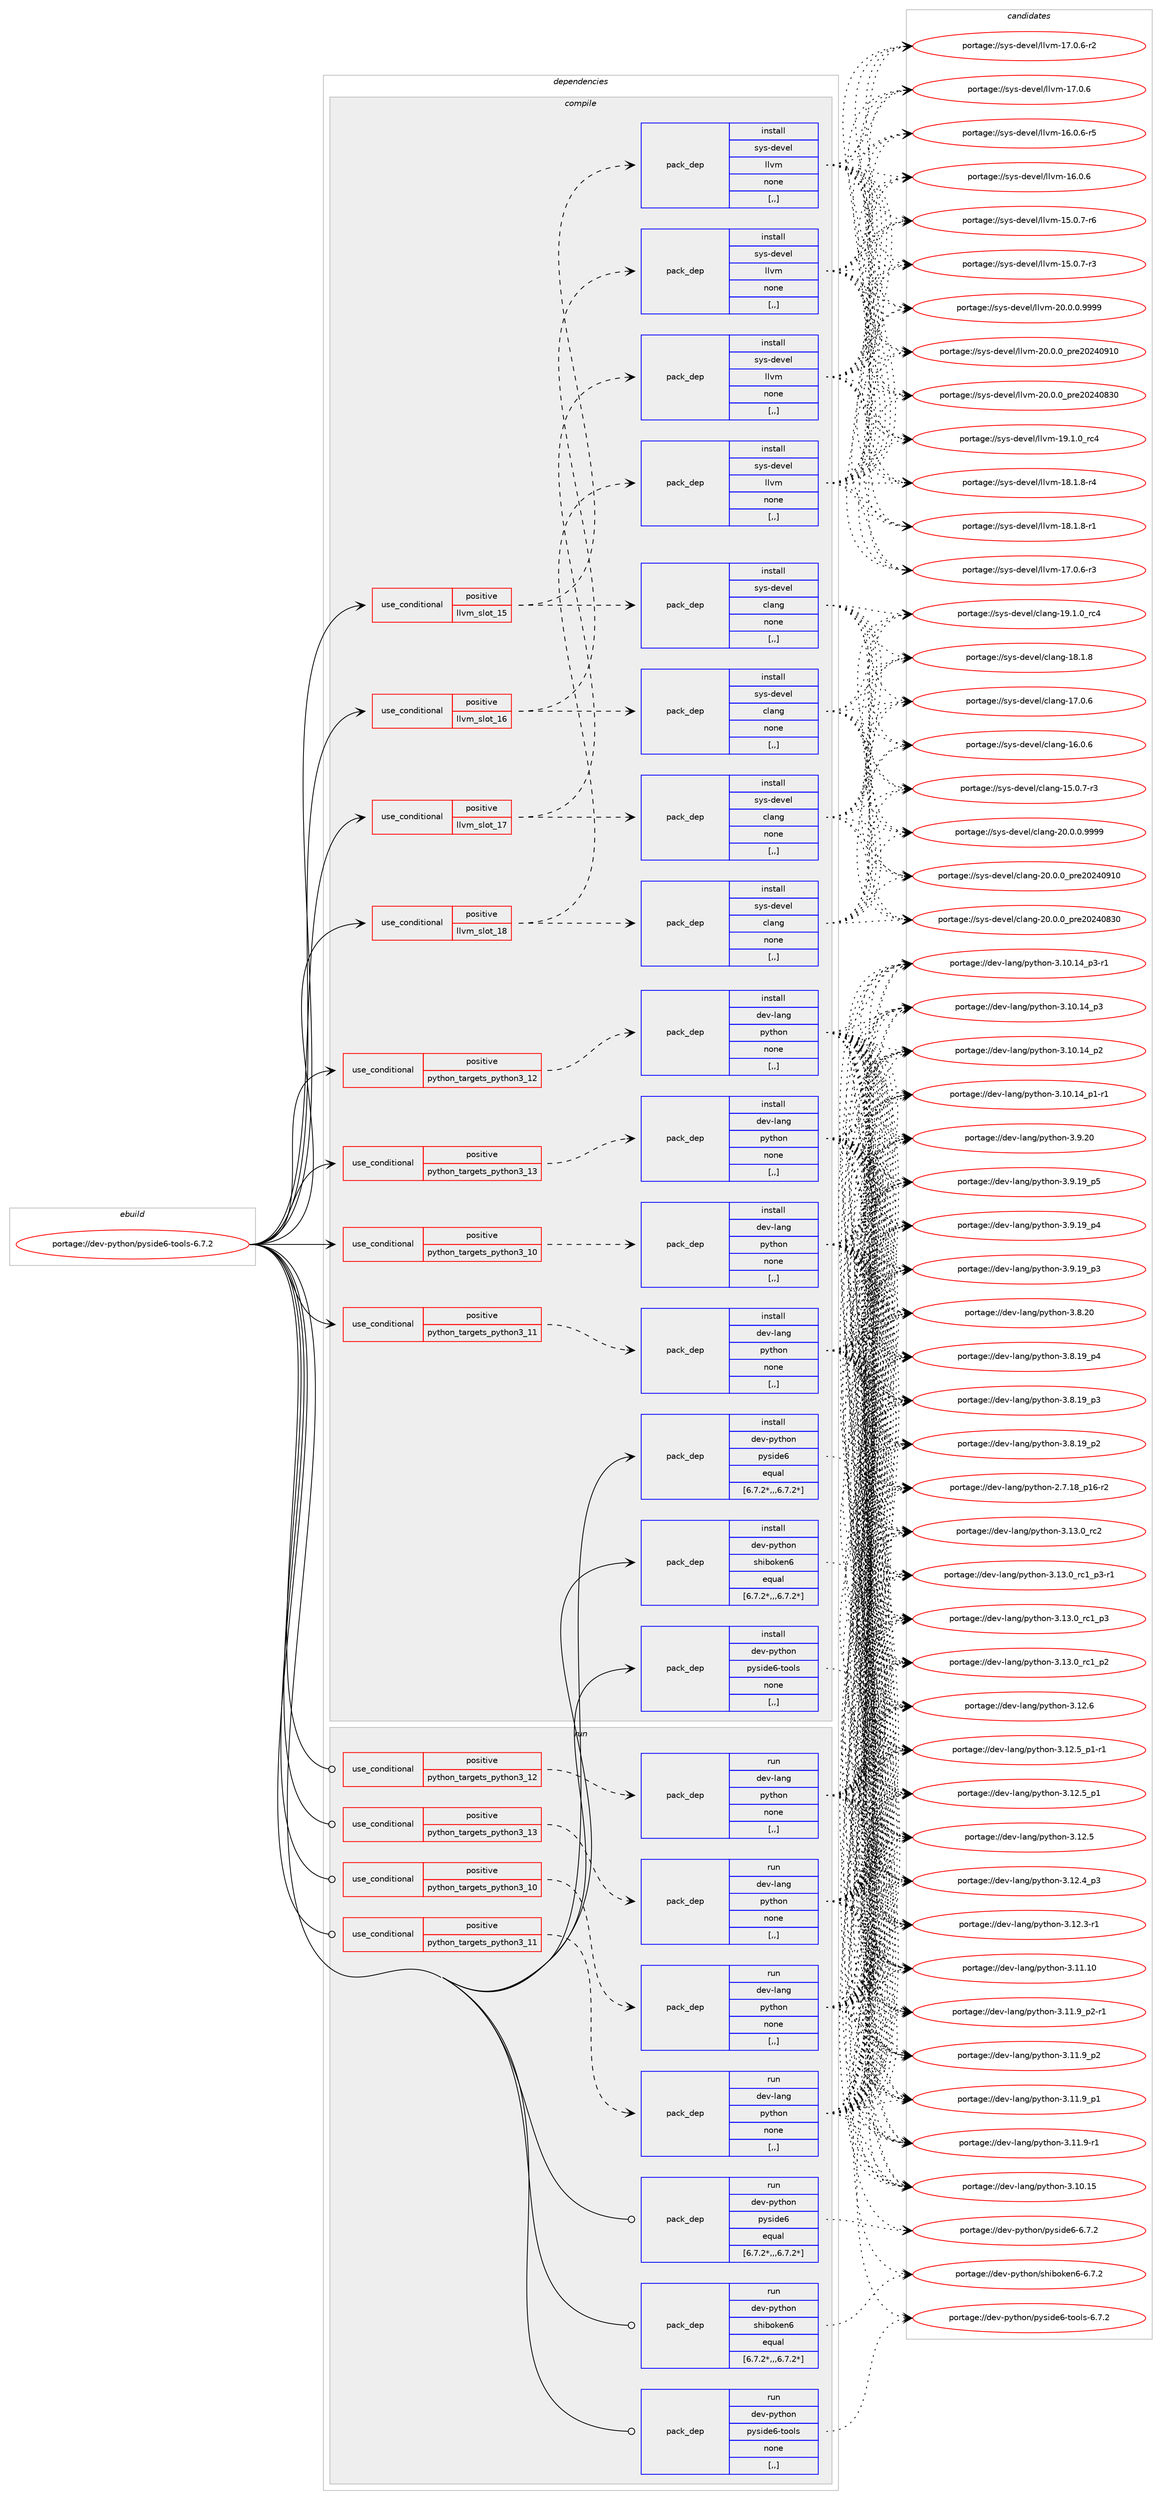 digraph prolog {

# *************
# Graph options
# *************

newrank=true;
concentrate=true;
compound=true;
graph [rankdir=LR,fontname=Helvetica,fontsize=10,ranksep=1.5];#, ranksep=2.5, nodesep=0.2];
edge  [arrowhead=vee];
node  [fontname=Helvetica,fontsize=10];

# **********
# The ebuild
# **********

subgraph cluster_leftcol {
color=gray;
label=<<i>ebuild</i>>;
id [label="portage://dev-python/pyside6-tools-6.7.2", color=red, width=4, href="../dev-python/pyside6-tools-6.7.2.svg"];
}

# ****************
# The dependencies
# ****************

subgraph cluster_midcol {
color=gray;
label=<<i>dependencies</i>>;
subgraph cluster_compile {
fillcolor="#eeeeee";
style=filled;
label=<<i>compile</i>>;
subgraph cond168299 {
dependency653667 [label=<<TABLE BORDER="0" CELLBORDER="1" CELLSPACING="0" CELLPADDING="4"><TR><TD ROWSPAN="3" CELLPADDING="10">use_conditional</TD></TR><TR><TD>positive</TD></TR><TR><TD>llvm_slot_15</TD></TR></TABLE>>, shape=none, color=red];
subgraph pack480512 {
dependency653668 [label=<<TABLE BORDER="0" CELLBORDER="1" CELLSPACING="0" CELLPADDING="4" WIDTH="220"><TR><TD ROWSPAN="6" CELLPADDING="30">pack_dep</TD></TR><TR><TD WIDTH="110">install</TD></TR><TR><TD>sys-devel</TD></TR><TR><TD>clang</TD></TR><TR><TD>none</TD></TR><TR><TD>[,,]</TD></TR></TABLE>>, shape=none, color=blue];
}
dependency653667:e -> dependency653668:w [weight=20,style="dashed",arrowhead="vee"];
subgraph pack480513 {
dependency653669 [label=<<TABLE BORDER="0" CELLBORDER="1" CELLSPACING="0" CELLPADDING="4" WIDTH="220"><TR><TD ROWSPAN="6" CELLPADDING="30">pack_dep</TD></TR><TR><TD WIDTH="110">install</TD></TR><TR><TD>sys-devel</TD></TR><TR><TD>llvm</TD></TR><TR><TD>none</TD></TR><TR><TD>[,,]</TD></TR></TABLE>>, shape=none, color=blue];
}
dependency653667:e -> dependency653669:w [weight=20,style="dashed",arrowhead="vee"];
}
id:e -> dependency653667:w [weight=20,style="solid",arrowhead="vee"];
subgraph cond168300 {
dependency653670 [label=<<TABLE BORDER="0" CELLBORDER="1" CELLSPACING="0" CELLPADDING="4"><TR><TD ROWSPAN="3" CELLPADDING="10">use_conditional</TD></TR><TR><TD>positive</TD></TR><TR><TD>llvm_slot_16</TD></TR></TABLE>>, shape=none, color=red];
subgraph pack480514 {
dependency653671 [label=<<TABLE BORDER="0" CELLBORDER="1" CELLSPACING="0" CELLPADDING="4" WIDTH="220"><TR><TD ROWSPAN="6" CELLPADDING="30">pack_dep</TD></TR><TR><TD WIDTH="110">install</TD></TR><TR><TD>sys-devel</TD></TR><TR><TD>clang</TD></TR><TR><TD>none</TD></TR><TR><TD>[,,]</TD></TR></TABLE>>, shape=none, color=blue];
}
dependency653670:e -> dependency653671:w [weight=20,style="dashed",arrowhead="vee"];
subgraph pack480515 {
dependency653672 [label=<<TABLE BORDER="0" CELLBORDER="1" CELLSPACING="0" CELLPADDING="4" WIDTH="220"><TR><TD ROWSPAN="6" CELLPADDING="30">pack_dep</TD></TR><TR><TD WIDTH="110">install</TD></TR><TR><TD>sys-devel</TD></TR><TR><TD>llvm</TD></TR><TR><TD>none</TD></TR><TR><TD>[,,]</TD></TR></TABLE>>, shape=none, color=blue];
}
dependency653670:e -> dependency653672:w [weight=20,style="dashed",arrowhead="vee"];
}
id:e -> dependency653670:w [weight=20,style="solid",arrowhead="vee"];
subgraph cond168301 {
dependency653673 [label=<<TABLE BORDER="0" CELLBORDER="1" CELLSPACING="0" CELLPADDING="4"><TR><TD ROWSPAN="3" CELLPADDING="10">use_conditional</TD></TR><TR><TD>positive</TD></TR><TR><TD>llvm_slot_17</TD></TR></TABLE>>, shape=none, color=red];
subgraph pack480516 {
dependency653674 [label=<<TABLE BORDER="0" CELLBORDER="1" CELLSPACING="0" CELLPADDING="4" WIDTH="220"><TR><TD ROWSPAN="6" CELLPADDING="30">pack_dep</TD></TR><TR><TD WIDTH="110">install</TD></TR><TR><TD>sys-devel</TD></TR><TR><TD>clang</TD></TR><TR><TD>none</TD></TR><TR><TD>[,,]</TD></TR></TABLE>>, shape=none, color=blue];
}
dependency653673:e -> dependency653674:w [weight=20,style="dashed",arrowhead="vee"];
subgraph pack480517 {
dependency653675 [label=<<TABLE BORDER="0" CELLBORDER="1" CELLSPACING="0" CELLPADDING="4" WIDTH="220"><TR><TD ROWSPAN="6" CELLPADDING="30">pack_dep</TD></TR><TR><TD WIDTH="110">install</TD></TR><TR><TD>sys-devel</TD></TR><TR><TD>llvm</TD></TR><TR><TD>none</TD></TR><TR><TD>[,,]</TD></TR></TABLE>>, shape=none, color=blue];
}
dependency653673:e -> dependency653675:w [weight=20,style="dashed",arrowhead="vee"];
}
id:e -> dependency653673:w [weight=20,style="solid",arrowhead="vee"];
subgraph cond168302 {
dependency653676 [label=<<TABLE BORDER="0" CELLBORDER="1" CELLSPACING="0" CELLPADDING="4"><TR><TD ROWSPAN="3" CELLPADDING="10">use_conditional</TD></TR><TR><TD>positive</TD></TR><TR><TD>llvm_slot_18</TD></TR></TABLE>>, shape=none, color=red];
subgraph pack480518 {
dependency653677 [label=<<TABLE BORDER="0" CELLBORDER="1" CELLSPACING="0" CELLPADDING="4" WIDTH="220"><TR><TD ROWSPAN="6" CELLPADDING="30">pack_dep</TD></TR><TR><TD WIDTH="110">install</TD></TR><TR><TD>sys-devel</TD></TR><TR><TD>clang</TD></TR><TR><TD>none</TD></TR><TR><TD>[,,]</TD></TR></TABLE>>, shape=none, color=blue];
}
dependency653676:e -> dependency653677:w [weight=20,style="dashed",arrowhead="vee"];
subgraph pack480519 {
dependency653678 [label=<<TABLE BORDER="0" CELLBORDER="1" CELLSPACING="0" CELLPADDING="4" WIDTH="220"><TR><TD ROWSPAN="6" CELLPADDING="30">pack_dep</TD></TR><TR><TD WIDTH="110">install</TD></TR><TR><TD>sys-devel</TD></TR><TR><TD>llvm</TD></TR><TR><TD>none</TD></TR><TR><TD>[,,]</TD></TR></TABLE>>, shape=none, color=blue];
}
dependency653676:e -> dependency653678:w [weight=20,style="dashed",arrowhead="vee"];
}
id:e -> dependency653676:w [weight=20,style="solid",arrowhead="vee"];
subgraph cond168303 {
dependency653679 [label=<<TABLE BORDER="0" CELLBORDER="1" CELLSPACING="0" CELLPADDING="4"><TR><TD ROWSPAN="3" CELLPADDING="10">use_conditional</TD></TR><TR><TD>positive</TD></TR><TR><TD>python_targets_python3_10</TD></TR></TABLE>>, shape=none, color=red];
subgraph pack480520 {
dependency653680 [label=<<TABLE BORDER="0" CELLBORDER="1" CELLSPACING="0" CELLPADDING="4" WIDTH="220"><TR><TD ROWSPAN="6" CELLPADDING="30">pack_dep</TD></TR><TR><TD WIDTH="110">install</TD></TR><TR><TD>dev-lang</TD></TR><TR><TD>python</TD></TR><TR><TD>none</TD></TR><TR><TD>[,,]</TD></TR></TABLE>>, shape=none, color=blue];
}
dependency653679:e -> dependency653680:w [weight=20,style="dashed",arrowhead="vee"];
}
id:e -> dependency653679:w [weight=20,style="solid",arrowhead="vee"];
subgraph cond168304 {
dependency653681 [label=<<TABLE BORDER="0" CELLBORDER="1" CELLSPACING="0" CELLPADDING="4"><TR><TD ROWSPAN="3" CELLPADDING="10">use_conditional</TD></TR><TR><TD>positive</TD></TR><TR><TD>python_targets_python3_11</TD></TR></TABLE>>, shape=none, color=red];
subgraph pack480521 {
dependency653682 [label=<<TABLE BORDER="0" CELLBORDER="1" CELLSPACING="0" CELLPADDING="4" WIDTH="220"><TR><TD ROWSPAN="6" CELLPADDING="30">pack_dep</TD></TR><TR><TD WIDTH="110">install</TD></TR><TR><TD>dev-lang</TD></TR><TR><TD>python</TD></TR><TR><TD>none</TD></TR><TR><TD>[,,]</TD></TR></TABLE>>, shape=none, color=blue];
}
dependency653681:e -> dependency653682:w [weight=20,style="dashed",arrowhead="vee"];
}
id:e -> dependency653681:w [weight=20,style="solid",arrowhead="vee"];
subgraph cond168305 {
dependency653683 [label=<<TABLE BORDER="0" CELLBORDER="1" CELLSPACING="0" CELLPADDING="4"><TR><TD ROWSPAN="3" CELLPADDING="10">use_conditional</TD></TR><TR><TD>positive</TD></TR><TR><TD>python_targets_python3_12</TD></TR></TABLE>>, shape=none, color=red];
subgraph pack480522 {
dependency653684 [label=<<TABLE BORDER="0" CELLBORDER="1" CELLSPACING="0" CELLPADDING="4" WIDTH="220"><TR><TD ROWSPAN="6" CELLPADDING="30">pack_dep</TD></TR><TR><TD WIDTH="110">install</TD></TR><TR><TD>dev-lang</TD></TR><TR><TD>python</TD></TR><TR><TD>none</TD></TR><TR><TD>[,,]</TD></TR></TABLE>>, shape=none, color=blue];
}
dependency653683:e -> dependency653684:w [weight=20,style="dashed",arrowhead="vee"];
}
id:e -> dependency653683:w [weight=20,style="solid",arrowhead="vee"];
subgraph cond168306 {
dependency653685 [label=<<TABLE BORDER="0" CELLBORDER="1" CELLSPACING="0" CELLPADDING="4"><TR><TD ROWSPAN="3" CELLPADDING="10">use_conditional</TD></TR><TR><TD>positive</TD></TR><TR><TD>python_targets_python3_13</TD></TR></TABLE>>, shape=none, color=red];
subgraph pack480523 {
dependency653686 [label=<<TABLE BORDER="0" CELLBORDER="1" CELLSPACING="0" CELLPADDING="4" WIDTH="220"><TR><TD ROWSPAN="6" CELLPADDING="30">pack_dep</TD></TR><TR><TD WIDTH="110">install</TD></TR><TR><TD>dev-lang</TD></TR><TR><TD>python</TD></TR><TR><TD>none</TD></TR><TR><TD>[,,]</TD></TR></TABLE>>, shape=none, color=blue];
}
dependency653685:e -> dependency653686:w [weight=20,style="dashed",arrowhead="vee"];
}
id:e -> dependency653685:w [weight=20,style="solid",arrowhead="vee"];
subgraph pack480524 {
dependency653687 [label=<<TABLE BORDER="0" CELLBORDER="1" CELLSPACING="0" CELLPADDING="4" WIDTH="220"><TR><TD ROWSPAN="6" CELLPADDING="30">pack_dep</TD></TR><TR><TD WIDTH="110">install</TD></TR><TR><TD>dev-python</TD></TR><TR><TD>pyside6</TD></TR><TR><TD>equal</TD></TR><TR><TD>[6.7.2*,,,6.7.2*]</TD></TR></TABLE>>, shape=none, color=blue];
}
id:e -> dependency653687:w [weight=20,style="solid",arrowhead="vee"];
subgraph pack480525 {
dependency653688 [label=<<TABLE BORDER="0" CELLBORDER="1" CELLSPACING="0" CELLPADDING="4" WIDTH="220"><TR><TD ROWSPAN="6" CELLPADDING="30">pack_dep</TD></TR><TR><TD WIDTH="110">install</TD></TR><TR><TD>dev-python</TD></TR><TR><TD>shiboken6</TD></TR><TR><TD>equal</TD></TR><TR><TD>[6.7.2*,,,6.7.2*]</TD></TR></TABLE>>, shape=none, color=blue];
}
id:e -> dependency653688:w [weight=20,style="solid",arrowhead="vee"];
subgraph pack480526 {
dependency653689 [label=<<TABLE BORDER="0" CELLBORDER="1" CELLSPACING="0" CELLPADDING="4" WIDTH="220"><TR><TD ROWSPAN="6" CELLPADDING="30">pack_dep</TD></TR><TR><TD WIDTH="110">install</TD></TR><TR><TD>dev-python</TD></TR><TR><TD>pyside6-tools</TD></TR><TR><TD>none</TD></TR><TR><TD>[,,]</TD></TR></TABLE>>, shape=none, color=blue];
}
id:e -> dependency653689:w [weight=20,style="solid",arrowhead="vee"];
}
subgraph cluster_compileandrun {
fillcolor="#eeeeee";
style=filled;
label=<<i>compile and run</i>>;
}
subgraph cluster_run {
fillcolor="#eeeeee";
style=filled;
label=<<i>run</i>>;
subgraph cond168307 {
dependency653690 [label=<<TABLE BORDER="0" CELLBORDER="1" CELLSPACING="0" CELLPADDING="4"><TR><TD ROWSPAN="3" CELLPADDING="10">use_conditional</TD></TR><TR><TD>positive</TD></TR><TR><TD>python_targets_python3_10</TD></TR></TABLE>>, shape=none, color=red];
subgraph pack480527 {
dependency653691 [label=<<TABLE BORDER="0" CELLBORDER="1" CELLSPACING="0" CELLPADDING="4" WIDTH="220"><TR><TD ROWSPAN="6" CELLPADDING="30">pack_dep</TD></TR><TR><TD WIDTH="110">run</TD></TR><TR><TD>dev-lang</TD></TR><TR><TD>python</TD></TR><TR><TD>none</TD></TR><TR><TD>[,,]</TD></TR></TABLE>>, shape=none, color=blue];
}
dependency653690:e -> dependency653691:w [weight=20,style="dashed",arrowhead="vee"];
}
id:e -> dependency653690:w [weight=20,style="solid",arrowhead="odot"];
subgraph cond168308 {
dependency653692 [label=<<TABLE BORDER="0" CELLBORDER="1" CELLSPACING="0" CELLPADDING="4"><TR><TD ROWSPAN="3" CELLPADDING="10">use_conditional</TD></TR><TR><TD>positive</TD></TR><TR><TD>python_targets_python3_11</TD></TR></TABLE>>, shape=none, color=red];
subgraph pack480528 {
dependency653693 [label=<<TABLE BORDER="0" CELLBORDER="1" CELLSPACING="0" CELLPADDING="4" WIDTH="220"><TR><TD ROWSPAN="6" CELLPADDING="30">pack_dep</TD></TR><TR><TD WIDTH="110">run</TD></TR><TR><TD>dev-lang</TD></TR><TR><TD>python</TD></TR><TR><TD>none</TD></TR><TR><TD>[,,]</TD></TR></TABLE>>, shape=none, color=blue];
}
dependency653692:e -> dependency653693:w [weight=20,style="dashed",arrowhead="vee"];
}
id:e -> dependency653692:w [weight=20,style="solid",arrowhead="odot"];
subgraph cond168309 {
dependency653694 [label=<<TABLE BORDER="0" CELLBORDER="1" CELLSPACING="0" CELLPADDING="4"><TR><TD ROWSPAN="3" CELLPADDING="10">use_conditional</TD></TR><TR><TD>positive</TD></TR><TR><TD>python_targets_python3_12</TD></TR></TABLE>>, shape=none, color=red];
subgraph pack480529 {
dependency653695 [label=<<TABLE BORDER="0" CELLBORDER="1" CELLSPACING="0" CELLPADDING="4" WIDTH="220"><TR><TD ROWSPAN="6" CELLPADDING="30">pack_dep</TD></TR><TR><TD WIDTH="110">run</TD></TR><TR><TD>dev-lang</TD></TR><TR><TD>python</TD></TR><TR><TD>none</TD></TR><TR><TD>[,,]</TD></TR></TABLE>>, shape=none, color=blue];
}
dependency653694:e -> dependency653695:w [weight=20,style="dashed",arrowhead="vee"];
}
id:e -> dependency653694:w [weight=20,style="solid",arrowhead="odot"];
subgraph cond168310 {
dependency653696 [label=<<TABLE BORDER="0" CELLBORDER="1" CELLSPACING="0" CELLPADDING="4"><TR><TD ROWSPAN="3" CELLPADDING="10">use_conditional</TD></TR><TR><TD>positive</TD></TR><TR><TD>python_targets_python3_13</TD></TR></TABLE>>, shape=none, color=red];
subgraph pack480530 {
dependency653697 [label=<<TABLE BORDER="0" CELLBORDER="1" CELLSPACING="0" CELLPADDING="4" WIDTH="220"><TR><TD ROWSPAN="6" CELLPADDING="30">pack_dep</TD></TR><TR><TD WIDTH="110">run</TD></TR><TR><TD>dev-lang</TD></TR><TR><TD>python</TD></TR><TR><TD>none</TD></TR><TR><TD>[,,]</TD></TR></TABLE>>, shape=none, color=blue];
}
dependency653696:e -> dependency653697:w [weight=20,style="dashed",arrowhead="vee"];
}
id:e -> dependency653696:w [weight=20,style="solid",arrowhead="odot"];
subgraph pack480531 {
dependency653698 [label=<<TABLE BORDER="0" CELLBORDER="1" CELLSPACING="0" CELLPADDING="4" WIDTH="220"><TR><TD ROWSPAN="6" CELLPADDING="30">pack_dep</TD></TR><TR><TD WIDTH="110">run</TD></TR><TR><TD>dev-python</TD></TR><TR><TD>pyside6</TD></TR><TR><TD>equal</TD></TR><TR><TD>[6.7.2*,,,6.7.2*]</TD></TR></TABLE>>, shape=none, color=blue];
}
id:e -> dependency653698:w [weight=20,style="solid",arrowhead="odot"];
subgraph pack480532 {
dependency653699 [label=<<TABLE BORDER="0" CELLBORDER="1" CELLSPACING="0" CELLPADDING="4" WIDTH="220"><TR><TD ROWSPAN="6" CELLPADDING="30">pack_dep</TD></TR><TR><TD WIDTH="110">run</TD></TR><TR><TD>dev-python</TD></TR><TR><TD>shiboken6</TD></TR><TR><TD>equal</TD></TR><TR><TD>[6.7.2*,,,6.7.2*]</TD></TR></TABLE>>, shape=none, color=blue];
}
id:e -> dependency653699:w [weight=20,style="solid",arrowhead="odot"];
subgraph pack480533 {
dependency653700 [label=<<TABLE BORDER="0" CELLBORDER="1" CELLSPACING="0" CELLPADDING="4" WIDTH="220"><TR><TD ROWSPAN="6" CELLPADDING="30">pack_dep</TD></TR><TR><TD WIDTH="110">run</TD></TR><TR><TD>dev-python</TD></TR><TR><TD>pyside6-tools</TD></TR><TR><TD>none</TD></TR><TR><TD>[,,]</TD></TR></TABLE>>, shape=none, color=blue];
}
id:e -> dependency653700:w [weight=20,style="solid",arrowhead="odot"];
}
}

# **************
# The candidates
# **************

subgraph cluster_choices {
rank=same;
color=gray;
label=<<i>candidates</i>>;

subgraph choice480512 {
color=black;
nodesep=1;
choice11512111545100101118101108479910897110103455048464846484657575757 [label="portage://sys-devel/clang-20.0.0.9999", color=red, width=4,href="../sys-devel/clang-20.0.0.9999.svg"];
choice1151211154510010111810110847991089711010345504846484648951121141015048505248574948 [label="portage://sys-devel/clang-20.0.0_pre20240910", color=red, width=4,href="../sys-devel/clang-20.0.0_pre20240910.svg"];
choice1151211154510010111810110847991089711010345504846484648951121141015048505248565148 [label="portage://sys-devel/clang-20.0.0_pre20240830", color=red, width=4,href="../sys-devel/clang-20.0.0_pre20240830.svg"];
choice1151211154510010111810110847991089711010345495746494648951149952 [label="portage://sys-devel/clang-19.1.0_rc4", color=red, width=4,href="../sys-devel/clang-19.1.0_rc4.svg"];
choice1151211154510010111810110847991089711010345495646494656 [label="portage://sys-devel/clang-18.1.8", color=red, width=4,href="../sys-devel/clang-18.1.8.svg"];
choice1151211154510010111810110847991089711010345495546484654 [label="portage://sys-devel/clang-17.0.6", color=red, width=4,href="../sys-devel/clang-17.0.6.svg"];
choice1151211154510010111810110847991089711010345495446484654 [label="portage://sys-devel/clang-16.0.6", color=red, width=4,href="../sys-devel/clang-16.0.6.svg"];
choice11512111545100101118101108479910897110103454953464846554511451 [label="portage://sys-devel/clang-15.0.7-r3", color=red, width=4,href="../sys-devel/clang-15.0.7-r3.svg"];
dependency653668:e -> choice11512111545100101118101108479910897110103455048464846484657575757:w [style=dotted,weight="100"];
dependency653668:e -> choice1151211154510010111810110847991089711010345504846484648951121141015048505248574948:w [style=dotted,weight="100"];
dependency653668:e -> choice1151211154510010111810110847991089711010345504846484648951121141015048505248565148:w [style=dotted,weight="100"];
dependency653668:e -> choice1151211154510010111810110847991089711010345495746494648951149952:w [style=dotted,weight="100"];
dependency653668:e -> choice1151211154510010111810110847991089711010345495646494656:w [style=dotted,weight="100"];
dependency653668:e -> choice1151211154510010111810110847991089711010345495546484654:w [style=dotted,weight="100"];
dependency653668:e -> choice1151211154510010111810110847991089711010345495446484654:w [style=dotted,weight="100"];
dependency653668:e -> choice11512111545100101118101108479910897110103454953464846554511451:w [style=dotted,weight="100"];
}
subgraph choice480513 {
color=black;
nodesep=1;
choice1151211154510010111810110847108108118109455048464846484657575757 [label="portage://sys-devel/llvm-20.0.0.9999", color=red, width=4,href="../sys-devel/llvm-20.0.0.9999.svg"];
choice115121115451001011181011084710810811810945504846484648951121141015048505248574948 [label="portage://sys-devel/llvm-20.0.0_pre20240910", color=red, width=4,href="../sys-devel/llvm-20.0.0_pre20240910.svg"];
choice115121115451001011181011084710810811810945504846484648951121141015048505248565148 [label="portage://sys-devel/llvm-20.0.0_pre20240830", color=red, width=4,href="../sys-devel/llvm-20.0.0_pre20240830.svg"];
choice115121115451001011181011084710810811810945495746494648951149952 [label="portage://sys-devel/llvm-19.1.0_rc4", color=red, width=4,href="../sys-devel/llvm-19.1.0_rc4.svg"];
choice1151211154510010111810110847108108118109454956464946564511452 [label="portage://sys-devel/llvm-18.1.8-r4", color=red, width=4,href="../sys-devel/llvm-18.1.8-r4.svg"];
choice1151211154510010111810110847108108118109454956464946564511449 [label="portage://sys-devel/llvm-18.1.8-r1", color=red, width=4,href="../sys-devel/llvm-18.1.8-r1.svg"];
choice1151211154510010111810110847108108118109454955464846544511451 [label="portage://sys-devel/llvm-17.0.6-r3", color=red, width=4,href="../sys-devel/llvm-17.0.6-r3.svg"];
choice1151211154510010111810110847108108118109454955464846544511450 [label="portage://sys-devel/llvm-17.0.6-r2", color=red, width=4,href="../sys-devel/llvm-17.0.6-r2.svg"];
choice115121115451001011181011084710810811810945495546484654 [label="portage://sys-devel/llvm-17.0.6", color=red, width=4,href="../sys-devel/llvm-17.0.6.svg"];
choice1151211154510010111810110847108108118109454954464846544511453 [label="portage://sys-devel/llvm-16.0.6-r5", color=red, width=4,href="../sys-devel/llvm-16.0.6-r5.svg"];
choice115121115451001011181011084710810811810945495446484654 [label="portage://sys-devel/llvm-16.0.6", color=red, width=4,href="../sys-devel/llvm-16.0.6.svg"];
choice1151211154510010111810110847108108118109454953464846554511454 [label="portage://sys-devel/llvm-15.0.7-r6", color=red, width=4,href="../sys-devel/llvm-15.0.7-r6.svg"];
choice1151211154510010111810110847108108118109454953464846554511451 [label="portage://sys-devel/llvm-15.0.7-r3", color=red, width=4,href="../sys-devel/llvm-15.0.7-r3.svg"];
dependency653669:e -> choice1151211154510010111810110847108108118109455048464846484657575757:w [style=dotted,weight="100"];
dependency653669:e -> choice115121115451001011181011084710810811810945504846484648951121141015048505248574948:w [style=dotted,weight="100"];
dependency653669:e -> choice115121115451001011181011084710810811810945504846484648951121141015048505248565148:w [style=dotted,weight="100"];
dependency653669:e -> choice115121115451001011181011084710810811810945495746494648951149952:w [style=dotted,weight="100"];
dependency653669:e -> choice1151211154510010111810110847108108118109454956464946564511452:w [style=dotted,weight="100"];
dependency653669:e -> choice1151211154510010111810110847108108118109454956464946564511449:w [style=dotted,weight="100"];
dependency653669:e -> choice1151211154510010111810110847108108118109454955464846544511451:w [style=dotted,weight="100"];
dependency653669:e -> choice1151211154510010111810110847108108118109454955464846544511450:w [style=dotted,weight="100"];
dependency653669:e -> choice115121115451001011181011084710810811810945495546484654:w [style=dotted,weight="100"];
dependency653669:e -> choice1151211154510010111810110847108108118109454954464846544511453:w [style=dotted,weight="100"];
dependency653669:e -> choice115121115451001011181011084710810811810945495446484654:w [style=dotted,weight="100"];
dependency653669:e -> choice1151211154510010111810110847108108118109454953464846554511454:w [style=dotted,weight="100"];
dependency653669:e -> choice1151211154510010111810110847108108118109454953464846554511451:w [style=dotted,weight="100"];
}
subgraph choice480514 {
color=black;
nodesep=1;
choice11512111545100101118101108479910897110103455048464846484657575757 [label="portage://sys-devel/clang-20.0.0.9999", color=red, width=4,href="../sys-devel/clang-20.0.0.9999.svg"];
choice1151211154510010111810110847991089711010345504846484648951121141015048505248574948 [label="portage://sys-devel/clang-20.0.0_pre20240910", color=red, width=4,href="../sys-devel/clang-20.0.0_pre20240910.svg"];
choice1151211154510010111810110847991089711010345504846484648951121141015048505248565148 [label="portage://sys-devel/clang-20.0.0_pre20240830", color=red, width=4,href="../sys-devel/clang-20.0.0_pre20240830.svg"];
choice1151211154510010111810110847991089711010345495746494648951149952 [label="portage://sys-devel/clang-19.1.0_rc4", color=red, width=4,href="../sys-devel/clang-19.1.0_rc4.svg"];
choice1151211154510010111810110847991089711010345495646494656 [label="portage://sys-devel/clang-18.1.8", color=red, width=4,href="../sys-devel/clang-18.1.8.svg"];
choice1151211154510010111810110847991089711010345495546484654 [label="portage://sys-devel/clang-17.0.6", color=red, width=4,href="../sys-devel/clang-17.0.6.svg"];
choice1151211154510010111810110847991089711010345495446484654 [label="portage://sys-devel/clang-16.0.6", color=red, width=4,href="../sys-devel/clang-16.0.6.svg"];
choice11512111545100101118101108479910897110103454953464846554511451 [label="portage://sys-devel/clang-15.0.7-r3", color=red, width=4,href="../sys-devel/clang-15.0.7-r3.svg"];
dependency653671:e -> choice11512111545100101118101108479910897110103455048464846484657575757:w [style=dotted,weight="100"];
dependency653671:e -> choice1151211154510010111810110847991089711010345504846484648951121141015048505248574948:w [style=dotted,weight="100"];
dependency653671:e -> choice1151211154510010111810110847991089711010345504846484648951121141015048505248565148:w [style=dotted,weight="100"];
dependency653671:e -> choice1151211154510010111810110847991089711010345495746494648951149952:w [style=dotted,weight="100"];
dependency653671:e -> choice1151211154510010111810110847991089711010345495646494656:w [style=dotted,weight="100"];
dependency653671:e -> choice1151211154510010111810110847991089711010345495546484654:w [style=dotted,weight="100"];
dependency653671:e -> choice1151211154510010111810110847991089711010345495446484654:w [style=dotted,weight="100"];
dependency653671:e -> choice11512111545100101118101108479910897110103454953464846554511451:w [style=dotted,weight="100"];
}
subgraph choice480515 {
color=black;
nodesep=1;
choice1151211154510010111810110847108108118109455048464846484657575757 [label="portage://sys-devel/llvm-20.0.0.9999", color=red, width=4,href="../sys-devel/llvm-20.0.0.9999.svg"];
choice115121115451001011181011084710810811810945504846484648951121141015048505248574948 [label="portage://sys-devel/llvm-20.0.0_pre20240910", color=red, width=4,href="../sys-devel/llvm-20.0.0_pre20240910.svg"];
choice115121115451001011181011084710810811810945504846484648951121141015048505248565148 [label="portage://sys-devel/llvm-20.0.0_pre20240830", color=red, width=4,href="../sys-devel/llvm-20.0.0_pre20240830.svg"];
choice115121115451001011181011084710810811810945495746494648951149952 [label="portage://sys-devel/llvm-19.1.0_rc4", color=red, width=4,href="../sys-devel/llvm-19.1.0_rc4.svg"];
choice1151211154510010111810110847108108118109454956464946564511452 [label="portage://sys-devel/llvm-18.1.8-r4", color=red, width=4,href="../sys-devel/llvm-18.1.8-r4.svg"];
choice1151211154510010111810110847108108118109454956464946564511449 [label="portage://sys-devel/llvm-18.1.8-r1", color=red, width=4,href="../sys-devel/llvm-18.1.8-r1.svg"];
choice1151211154510010111810110847108108118109454955464846544511451 [label="portage://sys-devel/llvm-17.0.6-r3", color=red, width=4,href="../sys-devel/llvm-17.0.6-r3.svg"];
choice1151211154510010111810110847108108118109454955464846544511450 [label="portage://sys-devel/llvm-17.0.6-r2", color=red, width=4,href="../sys-devel/llvm-17.0.6-r2.svg"];
choice115121115451001011181011084710810811810945495546484654 [label="portage://sys-devel/llvm-17.0.6", color=red, width=4,href="../sys-devel/llvm-17.0.6.svg"];
choice1151211154510010111810110847108108118109454954464846544511453 [label="portage://sys-devel/llvm-16.0.6-r5", color=red, width=4,href="../sys-devel/llvm-16.0.6-r5.svg"];
choice115121115451001011181011084710810811810945495446484654 [label="portage://sys-devel/llvm-16.0.6", color=red, width=4,href="../sys-devel/llvm-16.0.6.svg"];
choice1151211154510010111810110847108108118109454953464846554511454 [label="portage://sys-devel/llvm-15.0.7-r6", color=red, width=4,href="../sys-devel/llvm-15.0.7-r6.svg"];
choice1151211154510010111810110847108108118109454953464846554511451 [label="portage://sys-devel/llvm-15.0.7-r3", color=red, width=4,href="../sys-devel/llvm-15.0.7-r3.svg"];
dependency653672:e -> choice1151211154510010111810110847108108118109455048464846484657575757:w [style=dotted,weight="100"];
dependency653672:e -> choice115121115451001011181011084710810811810945504846484648951121141015048505248574948:w [style=dotted,weight="100"];
dependency653672:e -> choice115121115451001011181011084710810811810945504846484648951121141015048505248565148:w [style=dotted,weight="100"];
dependency653672:e -> choice115121115451001011181011084710810811810945495746494648951149952:w [style=dotted,weight="100"];
dependency653672:e -> choice1151211154510010111810110847108108118109454956464946564511452:w [style=dotted,weight="100"];
dependency653672:e -> choice1151211154510010111810110847108108118109454956464946564511449:w [style=dotted,weight="100"];
dependency653672:e -> choice1151211154510010111810110847108108118109454955464846544511451:w [style=dotted,weight="100"];
dependency653672:e -> choice1151211154510010111810110847108108118109454955464846544511450:w [style=dotted,weight="100"];
dependency653672:e -> choice115121115451001011181011084710810811810945495546484654:w [style=dotted,weight="100"];
dependency653672:e -> choice1151211154510010111810110847108108118109454954464846544511453:w [style=dotted,weight="100"];
dependency653672:e -> choice115121115451001011181011084710810811810945495446484654:w [style=dotted,weight="100"];
dependency653672:e -> choice1151211154510010111810110847108108118109454953464846554511454:w [style=dotted,weight="100"];
dependency653672:e -> choice1151211154510010111810110847108108118109454953464846554511451:w [style=dotted,weight="100"];
}
subgraph choice480516 {
color=black;
nodesep=1;
choice11512111545100101118101108479910897110103455048464846484657575757 [label="portage://sys-devel/clang-20.0.0.9999", color=red, width=4,href="../sys-devel/clang-20.0.0.9999.svg"];
choice1151211154510010111810110847991089711010345504846484648951121141015048505248574948 [label="portage://sys-devel/clang-20.0.0_pre20240910", color=red, width=4,href="../sys-devel/clang-20.0.0_pre20240910.svg"];
choice1151211154510010111810110847991089711010345504846484648951121141015048505248565148 [label="portage://sys-devel/clang-20.0.0_pre20240830", color=red, width=4,href="../sys-devel/clang-20.0.0_pre20240830.svg"];
choice1151211154510010111810110847991089711010345495746494648951149952 [label="portage://sys-devel/clang-19.1.0_rc4", color=red, width=4,href="../sys-devel/clang-19.1.0_rc4.svg"];
choice1151211154510010111810110847991089711010345495646494656 [label="portage://sys-devel/clang-18.1.8", color=red, width=4,href="../sys-devel/clang-18.1.8.svg"];
choice1151211154510010111810110847991089711010345495546484654 [label="portage://sys-devel/clang-17.0.6", color=red, width=4,href="../sys-devel/clang-17.0.6.svg"];
choice1151211154510010111810110847991089711010345495446484654 [label="portage://sys-devel/clang-16.0.6", color=red, width=4,href="../sys-devel/clang-16.0.6.svg"];
choice11512111545100101118101108479910897110103454953464846554511451 [label="portage://sys-devel/clang-15.0.7-r3", color=red, width=4,href="../sys-devel/clang-15.0.7-r3.svg"];
dependency653674:e -> choice11512111545100101118101108479910897110103455048464846484657575757:w [style=dotted,weight="100"];
dependency653674:e -> choice1151211154510010111810110847991089711010345504846484648951121141015048505248574948:w [style=dotted,weight="100"];
dependency653674:e -> choice1151211154510010111810110847991089711010345504846484648951121141015048505248565148:w [style=dotted,weight="100"];
dependency653674:e -> choice1151211154510010111810110847991089711010345495746494648951149952:w [style=dotted,weight="100"];
dependency653674:e -> choice1151211154510010111810110847991089711010345495646494656:w [style=dotted,weight="100"];
dependency653674:e -> choice1151211154510010111810110847991089711010345495546484654:w [style=dotted,weight="100"];
dependency653674:e -> choice1151211154510010111810110847991089711010345495446484654:w [style=dotted,weight="100"];
dependency653674:e -> choice11512111545100101118101108479910897110103454953464846554511451:w [style=dotted,weight="100"];
}
subgraph choice480517 {
color=black;
nodesep=1;
choice1151211154510010111810110847108108118109455048464846484657575757 [label="portage://sys-devel/llvm-20.0.0.9999", color=red, width=4,href="../sys-devel/llvm-20.0.0.9999.svg"];
choice115121115451001011181011084710810811810945504846484648951121141015048505248574948 [label="portage://sys-devel/llvm-20.0.0_pre20240910", color=red, width=4,href="../sys-devel/llvm-20.0.0_pre20240910.svg"];
choice115121115451001011181011084710810811810945504846484648951121141015048505248565148 [label="portage://sys-devel/llvm-20.0.0_pre20240830", color=red, width=4,href="../sys-devel/llvm-20.0.0_pre20240830.svg"];
choice115121115451001011181011084710810811810945495746494648951149952 [label="portage://sys-devel/llvm-19.1.0_rc4", color=red, width=4,href="../sys-devel/llvm-19.1.0_rc4.svg"];
choice1151211154510010111810110847108108118109454956464946564511452 [label="portage://sys-devel/llvm-18.1.8-r4", color=red, width=4,href="../sys-devel/llvm-18.1.8-r4.svg"];
choice1151211154510010111810110847108108118109454956464946564511449 [label="portage://sys-devel/llvm-18.1.8-r1", color=red, width=4,href="../sys-devel/llvm-18.1.8-r1.svg"];
choice1151211154510010111810110847108108118109454955464846544511451 [label="portage://sys-devel/llvm-17.0.6-r3", color=red, width=4,href="../sys-devel/llvm-17.0.6-r3.svg"];
choice1151211154510010111810110847108108118109454955464846544511450 [label="portage://sys-devel/llvm-17.0.6-r2", color=red, width=4,href="../sys-devel/llvm-17.0.6-r2.svg"];
choice115121115451001011181011084710810811810945495546484654 [label="portage://sys-devel/llvm-17.0.6", color=red, width=4,href="../sys-devel/llvm-17.0.6.svg"];
choice1151211154510010111810110847108108118109454954464846544511453 [label="portage://sys-devel/llvm-16.0.6-r5", color=red, width=4,href="../sys-devel/llvm-16.0.6-r5.svg"];
choice115121115451001011181011084710810811810945495446484654 [label="portage://sys-devel/llvm-16.0.6", color=red, width=4,href="../sys-devel/llvm-16.0.6.svg"];
choice1151211154510010111810110847108108118109454953464846554511454 [label="portage://sys-devel/llvm-15.0.7-r6", color=red, width=4,href="../sys-devel/llvm-15.0.7-r6.svg"];
choice1151211154510010111810110847108108118109454953464846554511451 [label="portage://sys-devel/llvm-15.0.7-r3", color=red, width=4,href="../sys-devel/llvm-15.0.7-r3.svg"];
dependency653675:e -> choice1151211154510010111810110847108108118109455048464846484657575757:w [style=dotted,weight="100"];
dependency653675:e -> choice115121115451001011181011084710810811810945504846484648951121141015048505248574948:w [style=dotted,weight="100"];
dependency653675:e -> choice115121115451001011181011084710810811810945504846484648951121141015048505248565148:w [style=dotted,weight="100"];
dependency653675:e -> choice115121115451001011181011084710810811810945495746494648951149952:w [style=dotted,weight="100"];
dependency653675:e -> choice1151211154510010111810110847108108118109454956464946564511452:w [style=dotted,weight="100"];
dependency653675:e -> choice1151211154510010111810110847108108118109454956464946564511449:w [style=dotted,weight="100"];
dependency653675:e -> choice1151211154510010111810110847108108118109454955464846544511451:w [style=dotted,weight="100"];
dependency653675:e -> choice1151211154510010111810110847108108118109454955464846544511450:w [style=dotted,weight="100"];
dependency653675:e -> choice115121115451001011181011084710810811810945495546484654:w [style=dotted,weight="100"];
dependency653675:e -> choice1151211154510010111810110847108108118109454954464846544511453:w [style=dotted,weight="100"];
dependency653675:e -> choice115121115451001011181011084710810811810945495446484654:w [style=dotted,weight="100"];
dependency653675:e -> choice1151211154510010111810110847108108118109454953464846554511454:w [style=dotted,weight="100"];
dependency653675:e -> choice1151211154510010111810110847108108118109454953464846554511451:w [style=dotted,weight="100"];
}
subgraph choice480518 {
color=black;
nodesep=1;
choice11512111545100101118101108479910897110103455048464846484657575757 [label="portage://sys-devel/clang-20.0.0.9999", color=red, width=4,href="../sys-devel/clang-20.0.0.9999.svg"];
choice1151211154510010111810110847991089711010345504846484648951121141015048505248574948 [label="portage://sys-devel/clang-20.0.0_pre20240910", color=red, width=4,href="../sys-devel/clang-20.0.0_pre20240910.svg"];
choice1151211154510010111810110847991089711010345504846484648951121141015048505248565148 [label="portage://sys-devel/clang-20.0.0_pre20240830", color=red, width=4,href="../sys-devel/clang-20.0.0_pre20240830.svg"];
choice1151211154510010111810110847991089711010345495746494648951149952 [label="portage://sys-devel/clang-19.1.0_rc4", color=red, width=4,href="../sys-devel/clang-19.1.0_rc4.svg"];
choice1151211154510010111810110847991089711010345495646494656 [label="portage://sys-devel/clang-18.1.8", color=red, width=4,href="../sys-devel/clang-18.1.8.svg"];
choice1151211154510010111810110847991089711010345495546484654 [label="portage://sys-devel/clang-17.0.6", color=red, width=4,href="../sys-devel/clang-17.0.6.svg"];
choice1151211154510010111810110847991089711010345495446484654 [label="portage://sys-devel/clang-16.0.6", color=red, width=4,href="../sys-devel/clang-16.0.6.svg"];
choice11512111545100101118101108479910897110103454953464846554511451 [label="portage://sys-devel/clang-15.0.7-r3", color=red, width=4,href="../sys-devel/clang-15.0.7-r3.svg"];
dependency653677:e -> choice11512111545100101118101108479910897110103455048464846484657575757:w [style=dotted,weight="100"];
dependency653677:e -> choice1151211154510010111810110847991089711010345504846484648951121141015048505248574948:w [style=dotted,weight="100"];
dependency653677:e -> choice1151211154510010111810110847991089711010345504846484648951121141015048505248565148:w [style=dotted,weight="100"];
dependency653677:e -> choice1151211154510010111810110847991089711010345495746494648951149952:w [style=dotted,weight="100"];
dependency653677:e -> choice1151211154510010111810110847991089711010345495646494656:w [style=dotted,weight="100"];
dependency653677:e -> choice1151211154510010111810110847991089711010345495546484654:w [style=dotted,weight="100"];
dependency653677:e -> choice1151211154510010111810110847991089711010345495446484654:w [style=dotted,weight="100"];
dependency653677:e -> choice11512111545100101118101108479910897110103454953464846554511451:w [style=dotted,weight="100"];
}
subgraph choice480519 {
color=black;
nodesep=1;
choice1151211154510010111810110847108108118109455048464846484657575757 [label="portage://sys-devel/llvm-20.0.0.9999", color=red, width=4,href="../sys-devel/llvm-20.0.0.9999.svg"];
choice115121115451001011181011084710810811810945504846484648951121141015048505248574948 [label="portage://sys-devel/llvm-20.0.0_pre20240910", color=red, width=4,href="../sys-devel/llvm-20.0.0_pre20240910.svg"];
choice115121115451001011181011084710810811810945504846484648951121141015048505248565148 [label="portage://sys-devel/llvm-20.0.0_pre20240830", color=red, width=4,href="../sys-devel/llvm-20.0.0_pre20240830.svg"];
choice115121115451001011181011084710810811810945495746494648951149952 [label="portage://sys-devel/llvm-19.1.0_rc4", color=red, width=4,href="../sys-devel/llvm-19.1.0_rc4.svg"];
choice1151211154510010111810110847108108118109454956464946564511452 [label="portage://sys-devel/llvm-18.1.8-r4", color=red, width=4,href="../sys-devel/llvm-18.1.8-r4.svg"];
choice1151211154510010111810110847108108118109454956464946564511449 [label="portage://sys-devel/llvm-18.1.8-r1", color=red, width=4,href="../sys-devel/llvm-18.1.8-r1.svg"];
choice1151211154510010111810110847108108118109454955464846544511451 [label="portage://sys-devel/llvm-17.0.6-r3", color=red, width=4,href="../sys-devel/llvm-17.0.6-r3.svg"];
choice1151211154510010111810110847108108118109454955464846544511450 [label="portage://sys-devel/llvm-17.0.6-r2", color=red, width=4,href="../sys-devel/llvm-17.0.6-r2.svg"];
choice115121115451001011181011084710810811810945495546484654 [label="portage://sys-devel/llvm-17.0.6", color=red, width=4,href="../sys-devel/llvm-17.0.6.svg"];
choice1151211154510010111810110847108108118109454954464846544511453 [label="portage://sys-devel/llvm-16.0.6-r5", color=red, width=4,href="../sys-devel/llvm-16.0.6-r5.svg"];
choice115121115451001011181011084710810811810945495446484654 [label="portage://sys-devel/llvm-16.0.6", color=red, width=4,href="../sys-devel/llvm-16.0.6.svg"];
choice1151211154510010111810110847108108118109454953464846554511454 [label="portage://sys-devel/llvm-15.0.7-r6", color=red, width=4,href="../sys-devel/llvm-15.0.7-r6.svg"];
choice1151211154510010111810110847108108118109454953464846554511451 [label="portage://sys-devel/llvm-15.0.7-r3", color=red, width=4,href="../sys-devel/llvm-15.0.7-r3.svg"];
dependency653678:e -> choice1151211154510010111810110847108108118109455048464846484657575757:w [style=dotted,weight="100"];
dependency653678:e -> choice115121115451001011181011084710810811810945504846484648951121141015048505248574948:w [style=dotted,weight="100"];
dependency653678:e -> choice115121115451001011181011084710810811810945504846484648951121141015048505248565148:w [style=dotted,weight="100"];
dependency653678:e -> choice115121115451001011181011084710810811810945495746494648951149952:w [style=dotted,weight="100"];
dependency653678:e -> choice1151211154510010111810110847108108118109454956464946564511452:w [style=dotted,weight="100"];
dependency653678:e -> choice1151211154510010111810110847108108118109454956464946564511449:w [style=dotted,weight="100"];
dependency653678:e -> choice1151211154510010111810110847108108118109454955464846544511451:w [style=dotted,weight="100"];
dependency653678:e -> choice1151211154510010111810110847108108118109454955464846544511450:w [style=dotted,weight="100"];
dependency653678:e -> choice115121115451001011181011084710810811810945495546484654:w [style=dotted,weight="100"];
dependency653678:e -> choice1151211154510010111810110847108108118109454954464846544511453:w [style=dotted,weight="100"];
dependency653678:e -> choice115121115451001011181011084710810811810945495446484654:w [style=dotted,weight="100"];
dependency653678:e -> choice1151211154510010111810110847108108118109454953464846554511454:w [style=dotted,weight="100"];
dependency653678:e -> choice1151211154510010111810110847108108118109454953464846554511451:w [style=dotted,weight="100"];
}
subgraph choice480520 {
color=black;
nodesep=1;
choice10010111845108971101034711212111610411111045514649514648951149950 [label="portage://dev-lang/python-3.13.0_rc2", color=red, width=4,href="../dev-lang/python-3.13.0_rc2.svg"];
choice1001011184510897110103471121211161041111104551464951464895114994995112514511449 [label="portage://dev-lang/python-3.13.0_rc1_p3-r1", color=red, width=4,href="../dev-lang/python-3.13.0_rc1_p3-r1.svg"];
choice100101118451089711010347112121116104111110455146495146489511499499511251 [label="portage://dev-lang/python-3.13.0_rc1_p3", color=red, width=4,href="../dev-lang/python-3.13.0_rc1_p3.svg"];
choice100101118451089711010347112121116104111110455146495146489511499499511250 [label="portage://dev-lang/python-3.13.0_rc1_p2", color=red, width=4,href="../dev-lang/python-3.13.0_rc1_p2.svg"];
choice10010111845108971101034711212111610411111045514649504654 [label="portage://dev-lang/python-3.12.6", color=red, width=4,href="../dev-lang/python-3.12.6.svg"];
choice1001011184510897110103471121211161041111104551464950465395112494511449 [label="portage://dev-lang/python-3.12.5_p1-r1", color=red, width=4,href="../dev-lang/python-3.12.5_p1-r1.svg"];
choice100101118451089711010347112121116104111110455146495046539511249 [label="portage://dev-lang/python-3.12.5_p1", color=red, width=4,href="../dev-lang/python-3.12.5_p1.svg"];
choice10010111845108971101034711212111610411111045514649504653 [label="portage://dev-lang/python-3.12.5", color=red, width=4,href="../dev-lang/python-3.12.5.svg"];
choice100101118451089711010347112121116104111110455146495046529511251 [label="portage://dev-lang/python-3.12.4_p3", color=red, width=4,href="../dev-lang/python-3.12.4_p3.svg"];
choice100101118451089711010347112121116104111110455146495046514511449 [label="portage://dev-lang/python-3.12.3-r1", color=red, width=4,href="../dev-lang/python-3.12.3-r1.svg"];
choice1001011184510897110103471121211161041111104551464949464948 [label="portage://dev-lang/python-3.11.10", color=red, width=4,href="../dev-lang/python-3.11.10.svg"];
choice1001011184510897110103471121211161041111104551464949465795112504511449 [label="portage://dev-lang/python-3.11.9_p2-r1", color=red, width=4,href="../dev-lang/python-3.11.9_p2-r1.svg"];
choice100101118451089711010347112121116104111110455146494946579511250 [label="portage://dev-lang/python-3.11.9_p2", color=red, width=4,href="../dev-lang/python-3.11.9_p2.svg"];
choice100101118451089711010347112121116104111110455146494946579511249 [label="portage://dev-lang/python-3.11.9_p1", color=red, width=4,href="../dev-lang/python-3.11.9_p1.svg"];
choice100101118451089711010347112121116104111110455146494946574511449 [label="portage://dev-lang/python-3.11.9-r1", color=red, width=4,href="../dev-lang/python-3.11.9-r1.svg"];
choice1001011184510897110103471121211161041111104551464948464953 [label="portage://dev-lang/python-3.10.15", color=red, width=4,href="../dev-lang/python-3.10.15.svg"];
choice100101118451089711010347112121116104111110455146494846495295112514511449 [label="portage://dev-lang/python-3.10.14_p3-r1", color=red, width=4,href="../dev-lang/python-3.10.14_p3-r1.svg"];
choice10010111845108971101034711212111610411111045514649484649529511251 [label="portage://dev-lang/python-3.10.14_p3", color=red, width=4,href="../dev-lang/python-3.10.14_p3.svg"];
choice10010111845108971101034711212111610411111045514649484649529511250 [label="portage://dev-lang/python-3.10.14_p2", color=red, width=4,href="../dev-lang/python-3.10.14_p2.svg"];
choice100101118451089711010347112121116104111110455146494846495295112494511449 [label="portage://dev-lang/python-3.10.14_p1-r1", color=red, width=4,href="../dev-lang/python-3.10.14_p1-r1.svg"];
choice10010111845108971101034711212111610411111045514657465048 [label="portage://dev-lang/python-3.9.20", color=red, width=4,href="../dev-lang/python-3.9.20.svg"];
choice100101118451089711010347112121116104111110455146574649579511253 [label="portage://dev-lang/python-3.9.19_p5", color=red, width=4,href="../dev-lang/python-3.9.19_p5.svg"];
choice100101118451089711010347112121116104111110455146574649579511252 [label="portage://dev-lang/python-3.9.19_p4", color=red, width=4,href="../dev-lang/python-3.9.19_p4.svg"];
choice100101118451089711010347112121116104111110455146574649579511251 [label="portage://dev-lang/python-3.9.19_p3", color=red, width=4,href="../dev-lang/python-3.9.19_p3.svg"];
choice10010111845108971101034711212111610411111045514656465048 [label="portage://dev-lang/python-3.8.20", color=red, width=4,href="../dev-lang/python-3.8.20.svg"];
choice100101118451089711010347112121116104111110455146564649579511252 [label="portage://dev-lang/python-3.8.19_p4", color=red, width=4,href="../dev-lang/python-3.8.19_p4.svg"];
choice100101118451089711010347112121116104111110455146564649579511251 [label="portage://dev-lang/python-3.8.19_p3", color=red, width=4,href="../dev-lang/python-3.8.19_p3.svg"];
choice100101118451089711010347112121116104111110455146564649579511250 [label="portage://dev-lang/python-3.8.19_p2", color=red, width=4,href="../dev-lang/python-3.8.19_p2.svg"];
choice100101118451089711010347112121116104111110455046554649569511249544511450 [label="portage://dev-lang/python-2.7.18_p16-r2", color=red, width=4,href="../dev-lang/python-2.7.18_p16-r2.svg"];
dependency653680:e -> choice10010111845108971101034711212111610411111045514649514648951149950:w [style=dotted,weight="100"];
dependency653680:e -> choice1001011184510897110103471121211161041111104551464951464895114994995112514511449:w [style=dotted,weight="100"];
dependency653680:e -> choice100101118451089711010347112121116104111110455146495146489511499499511251:w [style=dotted,weight="100"];
dependency653680:e -> choice100101118451089711010347112121116104111110455146495146489511499499511250:w [style=dotted,weight="100"];
dependency653680:e -> choice10010111845108971101034711212111610411111045514649504654:w [style=dotted,weight="100"];
dependency653680:e -> choice1001011184510897110103471121211161041111104551464950465395112494511449:w [style=dotted,weight="100"];
dependency653680:e -> choice100101118451089711010347112121116104111110455146495046539511249:w [style=dotted,weight="100"];
dependency653680:e -> choice10010111845108971101034711212111610411111045514649504653:w [style=dotted,weight="100"];
dependency653680:e -> choice100101118451089711010347112121116104111110455146495046529511251:w [style=dotted,weight="100"];
dependency653680:e -> choice100101118451089711010347112121116104111110455146495046514511449:w [style=dotted,weight="100"];
dependency653680:e -> choice1001011184510897110103471121211161041111104551464949464948:w [style=dotted,weight="100"];
dependency653680:e -> choice1001011184510897110103471121211161041111104551464949465795112504511449:w [style=dotted,weight="100"];
dependency653680:e -> choice100101118451089711010347112121116104111110455146494946579511250:w [style=dotted,weight="100"];
dependency653680:e -> choice100101118451089711010347112121116104111110455146494946579511249:w [style=dotted,weight="100"];
dependency653680:e -> choice100101118451089711010347112121116104111110455146494946574511449:w [style=dotted,weight="100"];
dependency653680:e -> choice1001011184510897110103471121211161041111104551464948464953:w [style=dotted,weight="100"];
dependency653680:e -> choice100101118451089711010347112121116104111110455146494846495295112514511449:w [style=dotted,weight="100"];
dependency653680:e -> choice10010111845108971101034711212111610411111045514649484649529511251:w [style=dotted,weight="100"];
dependency653680:e -> choice10010111845108971101034711212111610411111045514649484649529511250:w [style=dotted,weight="100"];
dependency653680:e -> choice100101118451089711010347112121116104111110455146494846495295112494511449:w [style=dotted,weight="100"];
dependency653680:e -> choice10010111845108971101034711212111610411111045514657465048:w [style=dotted,weight="100"];
dependency653680:e -> choice100101118451089711010347112121116104111110455146574649579511253:w [style=dotted,weight="100"];
dependency653680:e -> choice100101118451089711010347112121116104111110455146574649579511252:w [style=dotted,weight="100"];
dependency653680:e -> choice100101118451089711010347112121116104111110455146574649579511251:w [style=dotted,weight="100"];
dependency653680:e -> choice10010111845108971101034711212111610411111045514656465048:w [style=dotted,weight="100"];
dependency653680:e -> choice100101118451089711010347112121116104111110455146564649579511252:w [style=dotted,weight="100"];
dependency653680:e -> choice100101118451089711010347112121116104111110455146564649579511251:w [style=dotted,weight="100"];
dependency653680:e -> choice100101118451089711010347112121116104111110455146564649579511250:w [style=dotted,weight="100"];
dependency653680:e -> choice100101118451089711010347112121116104111110455046554649569511249544511450:w [style=dotted,weight="100"];
}
subgraph choice480521 {
color=black;
nodesep=1;
choice10010111845108971101034711212111610411111045514649514648951149950 [label="portage://dev-lang/python-3.13.0_rc2", color=red, width=4,href="../dev-lang/python-3.13.0_rc2.svg"];
choice1001011184510897110103471121211161041111104551464951464895114994995112514511449 [label="portage://dev-lang/python-3.13.0_rc1_p3-r1", color=red, width=4,href="../dev-lang/python-3.13.0_rc1_p3-r1.svg"];
choice100101118451089711010347112121116104111110455146495146489511499499511251 [label="portage://dev-lang/python-3.13.0_rc1_p3", color=red, width=4,href="../dev-lang/python-3.13.0_rc1_p3.svg"];
choice100101118451089711010347112121116104111110455146495146489511499499511250 [label="portage://dev-lang/python-3.13.0_rc1_p2", color=red, width=4,href="../dev-lang/python-3.13.0_rc1_p2.svg"];
choice10010111845108971101034711212111610411111045514649504654 [label="portage://dev-lang/python-3.12.6", color=red, width=4,href="../dev-lang/python-3.12.6.svg"];
choice1001011184510897110103471121211161041111104551464950465395112494511449 [label="portage://dev-lang/python-3.12.5_p1-r1", color=red, width=4,href="../dev-lang/python-3.12.5_p1-r1.svg"];
choice100101118451089711010347112121116104111110455146495046539511249 [label="portage://dev-lang/python-3.12.5_p1", color=red, width=4,href="../dev-lang/python-3.12.5_p1.svg"];
choice10010111845108971101034711212111610411111045514649504653 [label="portage://dev-lang/python-3.12.5", color=red, width=4,href="../dev-lang/python-3.12.5.svg"];
choice100101118451089711010347112121116104111110455146495046529511251 [label="portage://dev-lang/python-3.12.4_p3", color=red, width=4,href="../dev-lang/python-3.12.4_p3.svg"];
choice100101118451089711010347112121116104111110455146495046514511449 [label="portage://dev-lang/python-3.12.3-r1", color=red, width=4,href="../dev-lang/python-3.12.3-r1.svg"];
choice1001011184510897110103471121211161041111104551464949464948 [label="portage://dev-lang/python-3.11.10", color=red, width=4,href="../dev-lang/python-3.11.10.svg"];
choice1001011184510897110103471121211161041111104551464949465795112504511449 [label="portage://dev-lang/python-3.11.9_p2-r1", color=red, width=4,href="../dev-lang/python-3.11.9_p2-r1.svg"];
choice100101118451089711010347112121116104111110455146494946579511250 [label="portage://dev-lang/python-3.11.9_p2", color=red, width=4,href="../dev-lang/python-3.11.9_p2.svg"];
choice100101118451089711010347112121116104111110455146494946579511249 [label="portage://dev-lang/python-3.11.9_p1", color=red, width=4,href="../dev-lang/python-3.11.9_p1.svg"];
choice100101118451089711010347112121116104111110455146494946574511449 [label="portage://dev-lang/python-3.11.9-r1", color=red, width=4,href="../dev-lang/python-3.11.9-r1.svg"];
choice1001011184510897110103471121211161041111104551464948464953 [label="portage://dev-lang/python-3.10.15", color=red, width=4,href="../dev-lang/python-3.10.15.svg"];
choice100101118451089711010347112121116104111110455146494846495295112514511449 [label="portage://dev-lang/python-3.10.14_p3-r1", color=red, width=4,href="../dev-lang/python-3.10.14_p3-r1.svg"];
choice10010111845108971101034711212111610411111045514649484649529511251 [label="portage://dev-lang/python-3.10.14_p3", color=red, width=4,href="../dev-lang/python-3.10.14_p3.svg"];
choice10010111845108971101034711212111610411111045514649484649529511250 [label="portage://dev-lang/python-3.10.14_p2", color=red, width=4,href="../dev-lang/python-3.10.14_p2.svg"];
choice100101118451089711010347112121116104111110455146494846495295112494511449 [label="portage://dev-lang/python-3.10.14_p1-r1", color=red, width=4,href="../dev-lang/python-3.10.14_p1-r1.svg"];
choice10010111845108971101034711212111610411111045514657465048 [label="portage://dev-lang/python-3.9.20", color=red, width=4,href="../dev-lang/python-3.9.20.svg"];
choice100101118451089711010347112121116104111110455146574649579511253 [label="portage://dev-lang/python-3.9.19_p5", color=red, width=4,href="../dev-lang/python-3.9.19_p5.svg"];
choice100101118451089711010347112121116104111110455146574649579511252 [label="portage://dev-lang/python-3.9.19_p4", color=red, width=4,href="../dev-lang/python-3.9.19_p4.svg"];
choice100101118451089711010347112121116104111110455146574649579511251 [label="portage://dev-lang/python-3.9.19_p3", color=red, width=4,href="../dev-lang/python-3.9.19_p3.svg"];
choice10010111845108971101034711212111610411111045514656465048 [label="portage://dev-lang/python-3.8.20", color=red, width=4,href="../dev-lang/python-3.8.20.svg"];
choice100101118451089711010347112121116104111110455146564649579511252 [label="portage://dev-lang/python-3.8.19_p4", color=red, width=4,href="../dev-lang/python-3.8.19_p4.svg"];
choice100101118451089711010347112121116104111110455146564649579511251 [label="portage://dev-lang/python-3.8.19_p3", color=red, width=4,href="../dev-lang/python-3.8.19_p3.svg"];
choice100101118451089711010347112121116104111110455146564649579511250 [label="portage://dev-lang/python-3.8.19_p2", color=red, width=4,href="../dev-lang/python-3.8.19_p2.svg"];
choice100101118451089711010347112121116104111110455046554649569511249544511450 [label="portage://dev-lang/python-2.7.18_p16-r2", color=red, width=4,href="../dev-lang/python-2.7.18_p16-r2.svg"];
dependency653682:e -> choice10010111845108971101034711212111610411111045514649514648951149950:w [style=dotted,weight="100"];
dependency653682:e -> choice1001011184510897110103471121211161041111104551464951464895114994995112514511449:w [style=dotted,weight="100"];
dependency653682:e -> choice100101118451089711010347112121116104111110455146495146489511499499511251:w [style=dotted,weight="100"];
dependency653682:e -> choice100101118451089711010347112121116104111110455146495146489511499499511250:w [style=dotted,weight="100"];
dependency653682:e -> choice10010111845108971101034711212111610411111045514649504654:w [style=dotted,weight="100"];
dependency653682:e -> choice1001011184510897110103471121211161041111104551464950465395112494511449:w [style=dotted,weight="100"];
dependency653682:e -> choice100101118451089711010347112121116104111110455146495046539511249:w [style=dotted,weight="100"];
dependency653682:e -> choice10010111845108971101034711212111610411111045514649504653:w [style=dotted,weight="100"];
dependency653682:e -> choice100101118451089711010347112121116104111110455146495046529511251:w [style=dotted,weight="100"];
dependency653682:e -> choice100101118451089711010347112121116104111110455146495046514511449:w [style=dotted,weight="100"];
dependency653682:e -> choice1001011184510897110103471121211161041111104551464949464948:w [style=dotted,weight="100"];
dependency653682:e -> choice1001011184510897110103471121211161041111104551464949465795112504511449:w [style=dotted,weight="100"];
dependency653682:e -> choice100101118451089711010347112121116104111110455146494946579511250:w [style=dotted,weight="100"];
dependency653682:e -> choice100101118451089711010347112121116104111110455146494946579511249:w [style=dotted,weight="100"];
dependency653682:e -> choice100101118451089711010347112121116104111110455146494946574511449:w [style=dotted,weight="100"];
dependency653682:e -> choice1001011184510897110103471121211161041111104551464948464953:w [style=dotted,weight="100"];
dependency653682:e -> choice100101118451089711010347112121116104111110455146494846495295112514511449:w [style=dotted,weight="100"];
dependency653682:e -> choice10010111845108971101034711212111610411111045514649484649529511251:w [style=dotted,weight="100"];
dependency653682:e -> choice10010111845108971101034711212111610411111045514649484649529511250:w [style=dotted,weight="100"];
dependency653682:e -> choice100101118451089711010347112121116104111110455146494846495295112494511449:w [style=dotted,weight="100"];
dependency653682:e -> choice10010111845108971101034711212111610411111045514657465048:w [style=dotted,weight="100"];
dependency653682:e -> choice100101118451089711010347112121116104111110455146574649579511253:w [style=dotted,weight="100"];
dependency653682:e -> choice100101118451089711010347112121116104111110455146574649579511252:w [style=dotted,weight="100"];
dependency653682:e -> choice100101118451089711010347112121116104111110455146574649579511251:w [style=dotted,weight="100"];
dependency653682:e -> choice10010111845108971101034711212111610411111045514656465048:w [style=dotted,weight="100"];
dependency653682:e -> choice100101118451089711010347112121116104111110455146564649579511252:w [style=dotted,weight="100"];
dependency653682:e -> choice100101118451089711010347112121116104111110455146564649579511251:w [style=dotted,weight="100"];
dependency653682:e -> choice100101118451089711010347112121116104111110455146564649579511250:w [style=dotted,weight="100"];
dependency653682:e -> choice100101118451089711010347112121116104111110455046554649569511249544511450:w [style=dotted,weight="100"];
}
subgraph choice480522 {
color=black;
nodesep=1;
choice10010111845108971101034711212111610411111045514649514648951149950 [label="portage://dev-lang/python-3.13.0_rc2", color=red, width=4,href="../dev-lang/python-3.13.0_rc2.svg"];
choice1001011184510897110103471121211161041111104551464951464895114994995112514511449 [label="portage://dev-lang/python-3.13.0_rc1_p3-r1", color=red, width=4,href="../dev-lang/python-3.13.0_rc1_p3-r1.svg"];
choice100101118451089711010347112121116104111110455146495146489511499499511251 [label="portage://dev-lang/python-3.13.0_rc1_p3", color=red, width=4,href="../dev-lang/python-3.13.0_rc1_p3.svg"];
choice100101118451089711010347112121116104111110455146495146489511499499511250 [label="portage://dev-lang/python-3.13.0_rc1_p2", color=red, width=4,href="../dev-lang/python-3.13.0_rc1_p2.svg"];
choice10010111845108971101034711212111610411111045514649504654 [label="portage://dev-lang/python-3.12.6", color=red, width=4,href="../dev-lang/python-3.12.6.svg"];
choice1001011184510897110103471121211161041111104551464950465395112494511449 [label="portage://dev-lang/python-3.12.5_p1-r1", color=red, width=4,href="../dev-lang/python-3.12.5_p1-r1.svg"];
choice100101118451089711010347112121116104111110455146495046539511249 [label="portage://dev-lang/python-3.12.5_p1", color=red, width=4,href="../dev-lang/python-3.12.5_p1.svg"];
choice10010111845108971101034711212111610411111045514649504653 [label="portage://dev-lang/python-3.12.5", color=red, width=4,href="../dev-lang/python-3.12.5.svg"];
choice100101118451089711010347112121116104111110455146495046529511251 [label="portage://dev-lang/python-3.12.4_p3", color=red, width=4,href="../dev-lang/python-3.12.4_p3.svg"];
choice100101118451089711010347112121116104111110455146495046514511449 [label="portage://dev-lang/python-3.12.3-r1", color=red, width=4,href="../dev-lang/python-3.12.3-r1.svg"];
choice1001011184510897110103471121211161041111104551464949464948 [label="portage://dev-lang/python-3.11.10", color=red, width=4,href="../dev-lang/python-3.11.10.svg"];
choice1001011184510897110103471121211161041111104551464949465795112504511449 [label="portage://dev-lang/python-3.11.9_p2-r1", color=red, width=4,href="../dev-lang/python-3.11.9_p2-r1.svg"];
choice100101118451089711010347112121116104111110455146494946579511250 [label="portage://dev-lang/python-3.11.9_p2", color=red, width=4,href="../dev-lang/python-3.11.9_p2.svg"];
choice100101118451089711010347112121116104111110455146494946579511249 [label="portage://dev-lang/python-3.11.9_p1", color=red, width=4,href="../dev-lang/python-3.11.9_p1.svg"];
choice100101118451089711010347112121116104111110455146494946574511449 [label="portage://dev-lang/python-3.11.9-r1", color=red, width=4,href="../dev-lang/python-3.11.9-r1.svg"];
choice1001011184510897110103471121211161041111104551464948464953 [label="portage://dev-lang/python-3.10.15", color=red, width=4,href="../dev-lang/python-3.10.15.svg"];
choice100101118451089711010347112121116104111110455146494846495295112514511449 [label="portage://dev-lang/python-3.10.14_p3-r1", color=red, width=4,href="../dev-lang/python-3.10.14_p3-r1.svg"];
choice10010111845108971101034711212111610411111045514649484649529511251 [label="portage://dev-lang/python-3.10.14_p3", color=red, width=4,href="../dev-lang/python-3.10.14_p3.svg"];
choice10010111845108971101034711212111610411111045514649484649529511250 [label="portage://dev-lang/python-3.10.14_p2", color=red, width=4,href="../dev-lang/python-3.10.14_p2.svg"];
choice100101118451089711010347112121116104111110455146494846495295112494511449 [label="portage://dev-lang/python-3.10.14_p1-r1", color=red, width=4,href="../dev-lang/python-3.10.14_p1-r1.svg"];
choice10010111845108971101034711212111610411111045514657465048 [label="portage://dev-lang/python-3.9.20", color=red, width=4,href="../dev-lang/python-3.9.20.svg"];
choice100101118451089711010347112121116104111110455146574649579511253 [label="portage://dev-lang/python-3.9.19_p5", color=red, width=4,href="../dev-lang/python-3.9.19_p5.svg"];
choice100101118451089711010347112121116104111110455146574649579511252 [label="portage://dev-lang/python-3.9.19_p4", color=red, width=4,href="../dev-lang/python-3.9.19_p4.svg"];
choice100101118451089711010347112121116104111110455146574649579511251 [label="portage://dev-lang/python-3.9.19_p3", color=red, width=4,href="../dev-lang/python-3.9.19_p3.svg"];
choice10010111845108971101034711212111610411111045514656465048 [label="portage://dev-lang/python-3.8.20", color=red, width=4,href="../dev-lang/python-3.8.20.svg"];
choice100101118451089711010347112121116104111110455146564649579511252 [label="portage://dev-lang/python-3.8.19_p4", color=red, width=4,href="../dev-lang/python-3.8.19_p4.svg"];
choice100101118451089711010347112121116104111110455146564649579511251 [label="portage://dev-lang/python-3.8.19_p3", color=red, width=4,href="../dev-lang/python-3.8.19_p3.svg"];
choice100101118451089711010347112121116104111110455146564649579511250 [label="portage://dev-lang/python-3.8.19_p2", color=red, width=4,href="../dev-lang/python-3.8.19_p2.svg"];
choice100101118451089711010347112121116104111110455046554649569511249544511450 [label="portage://dev-lang/python-2.7.18_p16-r2", color=red, width=4,href="../dev-lang/python-2.7.18_p16-r2.svg"];
dependency653684:e -> choice10010111845108971101034711212111610411111045514649514648951149950:w [style=dotted,weight="100"];
dependency653684:e -> choice1001011184510897110103471121211161041111104551464951464895114994995112514511449:w [style=dotted,weight="100"];
dependency653684:e -> choice100101118451089711010347112121116104111110455146495146489511499499511251:w [style=dotted,weight="100"];
dependency653684:e -> choice100101118451089711010347112121116104111110455146495146489511499499511250:w [style=dotted,weight="100"];
dependency653684:e -> choice10010111845108971101034711212111610411111045514649504654:w [style=dotted,weight="100"];
dependency653684:e -> choice1001011184510897110103471121211161041111104551464950465395112494511449:w [style=dotted,weight="100"];
dependency653684:e -> choice100101118451089711010347112121116104111110455146495046539511249:w [style=dotted,weight="100"];
dependency653684:e -> choice10010111845108971101034711212111610411111045514649504653:w [style=dotted,weight="100"];
dependency653684:e -> choice100101118451089711010347112121116104111110455146495046529511251:w [style=dotted,weight="100"];
dependency653684:e -> choice100101118451089711010347112121116104111110455146495046514511449:w [style=dotted,weight="100"];
dependency653684:e -> choice1001011184510897110103471121211161041111104551464949464948:w [style=dotted,weight="100"];
dependency653684:e -> choice1001011184510897110103471121211161041111104551464949465795112504511449:w [style=dotted,weight="100"];
dependency653684:e -> choice100101118451089711010347112121116104111110455146494946579511250:w [style=dotted,weight="100"];
dependency653684:e -> choice100101118451089711010347112121116104111110455146494946579511249:w [style=dotted,weight="100"];
dependency653684:e -> choice100101118451089711010347112121116104111110455146494946574511449:w [style=dotted,weight="100"];
dependency653684:e -> choice1001011184510897110103471121211161041111104551464948464953:w [style=dotted,weight="100"];
dependency653684:e -> choice100101118451089711010347112121116104111110455146494846495295112514511449:w [style=dotted,weight="100"];
dependency653684:e -> choice10010111845108971101034711212111610411111045514649484649529511251:w [style=dotted,weight="100"];
dependency653684:e -> choice10010111845108971101034711212111610411111045514649484649529511250:w [style=dotted,weight="100"];
dependency653684:e -> choice100101118451089711010347112121116104111110455146494846495295112494511449:w [style=dotted,weight="100"];
dependency653684:e -> choice10010111845108971101034711212111610411111045514657465048:w [style=dotted,weight="100"];
dependency653684:e -> choice100101118451089711010347112121116104111110455146574649579511253:w [style=dotted,weight="100"];
dependency653684:e -> choice100101118451089711010347112121116104111110455146574649579511252:w [style=dotted,weight="100"];
dependency653684:e -> choice100101118451089711010347112121116104111110455146574649579511251:w [style=dotted,weight="100"];
dependency653684:e -> choice10010111845108971101034711212111610411111045514656465048:w [style=dotted,weight="100"];
dependency653684:e -> choice100101118451089711010347112121116104111110455146564649579511252:w [style=dotted,weight="100"];
dependency653684:e -> choice100101118451089711010347112121116104111110455146564649579511251:w [style=dotted,weight="100"];
dependency653684:e -> choice100101118451089711010347112121116104111110455146564649579511250:w [style=dotted,weight="100"];
dependency653684:e -> choice100101118451089711010347112121116104111110455046554649569511249544511450:w [style=dotted,weight="100"];
}
subgraph choice480523 {
color=black;
nodesep=1;
choice10010111845108971101034711212111610411111045514649514648951149950 [label="portage://dev-lang/python-3.13.0_rc2", color=red, width=4,href="../dev-lang/python-3.13.0_rc2.svg"];
choice1001011184510897110103471121211161041111104551464951464895114994995112514511449 [label="portage://dev-lang/python-3.13.0_rc1_p3-r1", color=red, width=4,href="../dev-lang/python-3.13.0_rc1_p3-r1.svg"];
choice100101118451089711010347112121116104111110455146495146489511499499511251 [label="portage://dev-lang/python-3.13.0_rc1_p3", color=red, width=4,href="../dev-lang/python-3.13.0_rc1_p3.svg"];
choice100101118451089711010347112121116104111110455146495146489511499499511250 [label="portage://dev-lang/python-3.13.0_rc1_p2", color=red, width=4,href="../dev-lang/python-3.13.0_rc1_p2.svg"];
choice10010111845108971101034711212111610411111045514649504654 [label="portage://dev-lang/python-3.12.6", color=red, width=4,href="../dev-lang/python-3.12.6.svg"];
choice1001011184510897110103471121211161041111104551464950465395112494511449 [label="portage://dev-lang/python-3.12.5_p1-r1", color=red, width=4,href="../dev-lang/python-3.12.5_p1-r1.svg"];
choice100101118451089711010347112121116104111110455146495046539511249 [label="portage://dev-lang/python-3.12.5_p1", color=red, width=4,href="../dev-lang/python-3.12.5_p1.svg"];
choice10010111845108971101034711212111610411111045514649504653 [label="portage://dev-lang/python-3.12.5", color=red, width=4,href="../dev-lang/python-3.12.5.svg"];
choice100101118451089711010347112121116104111110455146495046529511251 [label="portage://dev-lang/python-3.12.4_p3", color=red, width=4,href="../dev-lang/python-3.12.4_p3.svg"];
choice100101118451089711010347112121116104111110455146495046514511449 [label="portage://dev-lang/python-3.12.3-r1", color=red, width=4,href="../dev-lang/python-3.12.3-r1.svg"];
choice1001011184510897110103471121211161041111104551464949464948 [label="portage://dev-lang/python-3.11.10", color=red, width=4,href="../dev-lang/python-3.11.10.svg"];
choice1001011184510897110103471121211161041111104551464949465795112504511449 [label="portage://dev-lang/python-3.11.9_p2-r1", color=red, width=4,href="../dev-lang/python-3.11.9_p2-r1.svg"];
choice100101118451089711010347112121116104111110455146494946579511250 [label="portage://dev-lang/python-3.11.9_p2", color=red, width=4,href="../dev-lang/python-3.11.9_p2.svg"];
choice100101118451089711010347112121116104111110455146494946579511249 [label="portage://dev-lang/python-3.11.9_p1", color=red, width=4,href="../dev-lang/python-3.11.9_p1.svg"];
choice100101118451089711010347112121116104111110455146494946574511449 [label="portage://dev-lang/python-3.11.9-r1", color=red, width=4,href="../dev-lang/python-3.11.9-r1.svg"];
choice1001011184510897110103471121211161041111104551464948464953 [label="portage://dev-lang/python-3.10.15", color=red, width=4,href="../dev-lang/python-3.10.15.svg"];
choice100101118451089711010347112121116104111110455146494846495295112514511449 [label="portage://dev-lang/python-3.10.14_p3-r1", color=red, width=4,href="../dev-lang/python-3.10.14_p3-r1.svg"];
choice10010111845108971101034711212111610411111045514649484649529511251 [label="portage://dev-lang/python-3.10.14_p3", color=red, width=4,href="../dev-lang/python-3.10.14_p3.svg"];
choice10010111845108971101034711212111610411111045514649484649529511250 [label="portage://dev-lang/python-3.10.14_p2", color=red, width=4,href="../dev-lang/python-3.10.14_p2.svg"];
choice100101118451089711010347112121116104111110455146494846495295112494511449 [label="portage://dev-lang/python-3.10.14_p1-r1", color=red, width=4,href="../dev-lang/python-3.10.14_p1-r1.svg"];
choice10010111845108971101034711212111610411111045514657465048 [label="portage://dev-lang/python-3.9.20", color=red, width=4,href="../dev-lang/python-3.9.20.svg"];
choice100101118451089711010347112121116104111110455146574649579511253 [label="portage://dev-lang/python-3.9.19_p5", color=red, width=4,href="../dev-lang/python-3.9.19_p5.svg"];
choice100101118451089711010347112121116104111110455146574649579511252 [label="portage://dev-lang/python-3.9.19_p4", color=red, width=4,href="../dev-lang/python-3.9.19_p4.svg"];
choice100101118451089711010347112121116104111110455146574649579511251 [label="portage://dev-lang/python-3.9.19_p3", color=red, width=4,href="../dev-lang/python-3.9.19_p3.svg"];
choice10010111845108971101034711212111610411111045514656465048 [label="portage://dev-lang/python-3.8.20", color=red, width=4,href="../dev-lang/python-3.8.20.svg"];
choice100101118451089711010347112121116104111110455146564649579511252 [label="portage://dev-lang/python-3.8.19_p4", color=red, width=4,href="../dev-lang/python-3.8.19_p4.svg"];
choice100101118451089711010347112121116104111110455146564649579511251 [label="portage://dev-lang/python-3.8.19_p3", color=red, width=4,href="../dev-lang/python-3.8.19_p3.svg"];
choice100101118451089711010347112121116104111110455146564649579511250 [label="portage://dev-lang/python-3.8.19_p2", color=red, width=4,href="../dev-lang/python-3.8.19_p2.svg"];
choice100101118451089711010347112121116104111110455046554649569511249544511450 [label="portage://dev-lang/python-2.7.18_p16-r2", color=red, width=4,href="../dev-lang/python-2.7.18_p16-r2.svg"];
dependency653686:e -> choice10010111845108971101034711212111610411111045514649514648951149950:w [style=dotted,weight="100"];
dependency653686:e -> choice1001011184510897110103471121211161041111104551464951464895114994995112514511449:w [style=dotted,weight="100"];
dependency653686:e -> choice100101118451089711010347112121116104111110455146495146489511499499511251:w [style=dotted,weight="100"];
dependency653686:e -> choice100101118451089711010347112121116104111110455146495146489511499499511250:w [style=dotted,weight="100"];
dependency653686:e -> choice10010111845108971101034711212111610411111045514649504654:w [style=dotted,weight="100"];
dependency653686:e -> choice1001011184510897110103471121211161041111104551464950465395112494511449:w [style=dotted,weight="100"];
dependency653686:e -> choice100101118451089711010347112121116104111110455146495046539511249:w [style=dotted,weight="100"];
dependency653686:e -> choice10010111845108971101034711212111610411111045514649504653:w [style=dotted,weight="100"];
dependency653686:e -> choice100101118451089711010347112121116104111110455146495046529511251:w [style=dotted,weight="100"];
dependency653686:e -> choice100101118451089711010347112121116104111110455146495046514511449:w [style=dotted,weight="100"];
dependency653686:e -> choice1001011184510897110103471121211161041111104551464949464948:w [style=dotted,weight="100"];
dependency653686:e -> choice1001011184510897110103471121211161041111104551464949465795112504511449:w [style=dotted,weight="100"];
dependency653686:e -> choice100101118451089711010347112121116104111110455146494946579511250:w [style=dotted,weight="100"];
dependency653686:e -> choice100101118451089711010347112121116104111110455146494946579511249:w [style=dotted,weight="100"];
dependency653686:e -> choice100101118451089711010347112121116104111110455146494946574511449:w [style=dotted,weight="100"];
dependency653686:e -> choice1001011184510897110103471121211161041111104551464948464953:w [style=dotted,weight="100"];
dependency653686:e -> choice100101118451089711010347112121116104111110455146494846495295112514511449:w [style=dotted,weight="100"];
dependency653686:e -> choice10010111845108971101034711212111610411111045514649484649529511251:w [style=dotted,weight="100"];
dependency653686:e -> choice10010111845108971101034711212111610411111045514649484649529511250:w [style=dotted,weight="100"];
dependency653686:e -> choice100101118451089711010347112121116104111110455146494846495295112494511449:w [style=dotted,weight="100"];
dependency653686:e -> choice10010111845108971101034711212111610411111045514657465048:w [style=dotted,weight="100"];
dependency653686:e -> choice100101118451089711010347112121116104111110455146574649579511253:w [style=dotted,weight="100"];
dependency653686:e -> choice100101118451089711010347112121116104111110455146574649579511252:w [style=dotted,weight="100"];
dependency653686:e -> choice100101118451089711010347112121116104111110455146574649579511251:w [style=dotted,weight="100"];
dependency653686:e -> choice10010111845108971101034711212111610411111045514656465048:w [style=dotted,weight="100"];
dependency653686:e -> choice100101118451089711010347112121116104111110455146564649579511252:w [style=dotted,weight="100"];
dependency653686:e -> choice100101118451089711010347112121116104111110455146564649579511251:w [style=dotted,weight="100"];
dependency653686:e -> choice100101118451089711010347112121116104111110455146564649579511250:w [style=dotted,weight="100"];
dependency653686:e -> choice100101118451089711010347112121116104111110455046554649569511249544511450:w [style=dotted,weight="100"];
}
subgraph choice480524 {
color=black;
nodesep=1;
choice100101118451121211161041111104711212111510510010154455446554650 [label="portage://dev-python/pyside6-6.7.2", color=red, width=4,href="../dev-python/pyside6-6.7.2.svg"];
dependency653687:e -> choice100101118451121211161041111104711212111510510010154455446554650:w [style=dotted,weight="100"];
}
subgraph choice480525 {
color=black;
nodesep=1;
choice10010111845112121116104111110471151041059811110710111054455446554650 [label="portage://dev-python/shiboken6-6.7.2", color=red, width=4,href="../dev-python/shiboken6-6.7.2.svg"];
dependency653688:e -> choice10010111845112121116104111110471151041059811110710111054455446554650:w [style=dotted,weight="100"];
}
subgraph choice480526 {
color=black;
nodesep=1;
choice10010111845112121116104111110471121211151051001015445116111111108115455446554650 [label="portage://dev-python/pyside6-tools-6.7.2", color=red, width=4,href="../dev-python/pyside6-tools-6.7.2.svg"];
dependency653689:e -> choice10010111845112121116104111110471121211151051001015445116111111108115455446554650:w [style=dotted,weight="100"];
}
subgraph choice480527 {
color=black;
nodesep=1;
choice10010111845108971101034711212111610411111045514649514648951149950 [label="portage://dev-lang/python-3.13.0_rc2", color=red, width=4,href="../dev-lang/python-3.13.0_rc2.svg"];
choice1001011184510897110103471121211161041111104551464951464895114994995112514511449 [label="portage://dev-lang/python-3.13.0_rc1_p3-r1", color=red, width=4,href="../dev-lang/python-3.13.0_rc1_p3-r1.svg"];
choice100101118451089711010347112121116104111110455146495146489511499499511251 [label="portage://dev-lang/python-3.13.0_rc1_p3", color=red, width=4,href="../dev-lang/python-3.13.0_rc1_p3.svg"];
choice100101118451089711010347112121116104111110455146495146489511499499511250 [label="portage://dev-lang/python-3.13.0_rc1_p2", color=red, width=4,href="../dev-lang/python-3.13.0_rc1_p2.svg"];
choice10010111845108971101034711212111610411111045514649504654 [label="portage://dev-lang/python-3.12.6", color=red, width=4,href="../dev-lang/python-3.12.6.svg"];
choice1001011184510897110103471121211161041111104551464950465395112494511449 [label="portage://dev-lang/python-3.12.5_p1-r1", color=red, width=4,href="../dev-lang/python-3.12.5_p1-r1.svg"];
choice100101118451089711010347112121116104111110455146495046539511249 [label="portage://dev-lang/python-3.12.5_p1", color=red, width=4,href="../dev-lang/python-3.12.5_p1.svg"];
choice10010111845108971101034711212111610411111045514649504653 [label="portage://dev-lang/python-3.12.5", color=red, width=4,href="../dev-lang/python-3.12.5.svg"];
choice100101118451089711010347112121116104111110455146495046529511251 [label="portage://dev-lang/python-3.12.4_p3", color=red, width=4,href="../dev-lang/python-3.12.4_p3.svg"];
choice100101118451089711010347112121116104111110455146495046514511449 [label="portage://dev-lang/python-3.12.3-r1", color=red, width=4,href="../dev-lang/python-3.12.3-r1.svg"];
choice1001011184510897110103471121211161041111104551464949464948 [label="portage://dev-lang/python-3.11.10", color=red, width=4,href="../dev-lang/python-3.11.10.svg"];
choice1001011184510897110103471121211161041111104551464949465795112504511449 [label="portage://dev-lang/python-3.11.9_p2-r1", color=red, width=4,href="../dev-lang/python-3.11.9_p2-r1.svg"];
choice100101118451089711010347112121116104111110455146494946579511250 [label="portage://dev-lang/python-3.11.9_p2", color=red, width=4,href="../dev-lang/python-3.11.9_p2.svg"];
choice100101118451089711010347112121116104111110455146494946579511249 [label="portage://dev-lang/python-3.11.9_p1", color=red, width=4,href="../dev-lang/python-3.11.9_p1.svg"];
choice100101118451089711010347112121116104111110455146494946574511449 [label="portage://dev-lang/python-3.11.9-r1", color=red, width=4,href="../dev-lang/python-3.11.9-r1.svg"];
choice1001011184510897110103471121211161041111104551464948464953 [label="portage://dev-lang/python-3.10.15", color=red, width=4,href="../dev-lang/python-3.10.15.svg"];
choice100101118451089711010347112121116104111110455146494846495295112514511449 [label="portage://dev-lang/python-3.10.14_p3-r1", color=red, width=4,href="../dev-lang/python-3.10.14_p3-r1.svg"];
choice10010111845108971101034711212111610411111045514649484649529511251 [label="portage://dev-lang/python-3.10.14_p3", color=red, width=4,href="../dev-lang/python-3.10.14_p3.svg"];
choice10010111845108971101034711212111610411111045514649484649529511250 [label="portage://dev-lang/python-3.10.14_p2", color=red, width=4,href="../dev-lang/python-3.10.14_p2.svg"];
choice100101118451089711010347112121116104111110455146494846495295112494511449 [label="portage://dev-lang/python-3.10.14_p1-r1", color=red, width=4,href="../dev-lang/python-3.10.14_p1-r1.svg"];
choice10010111845108971101034711212111610411111045514657465048 [label="portage://dev-lang/python-3.9.20", color=red, width=4,href="../dev-lang/python-3.9.20.svg"];
choice100101118451089711010347112121116104111110455146574649579511253 [label="portage://dev-lang/python-3.9.19_p5", color=red, width=4,href="../dev-lang/python-3.9.19_p5.svg"];
choice100101118451089711010347112121116104111110455146574649579511252 [label="portage://dev-lang/python-3.9.19_p4", color=red, width=4,href="../dev-lang/python-3.9.19_p4.svg"];
choice100101118451089711010347112121116104111110455146574649579511251 [label="portage://dev-lang/python-3.9.19_p3", color=red, width=4,href="../dev-lang/python-3.9.19_p3.svg"];
choice10010111845108971101034711212111610411111045514656465048 [label="portage://dev-lang/python-3.8.20", color=red, width=4,href="../dev-lang/python-3.8.20.svg"];
choice100101118451089711010347112121116104111110455146564649579511252 [label="portage://dev-lang/python-3.8.19_p4", color=red, width=4,href="../dev-lang/python-3.8.19_p4.svg"];
choice100101118451089711010347112121116104111110455146564649579511251 [label="portage://dev-lang/python-3.8.19_p3", color=red, width=4,href="../dev-lang/python-3.8.19_p3.svg"];
choice100101118451089711010347112121116104111110455146564649579511250 [label="portage://dev-lang/python-3.8.19_p2", color=red, width=4,href="../dev-lang/python-3.8.19_p2.svg"];
choice100101118451089711010347112121116104111110455046554649569511249544511450 [label="portage://dev-lang/python-2.7.18_p16-r2", color=red, width=4,href="../dev-lang/python-2.7.18_p16-r2.svg"];
dependency653691:e -> choice10010111845108971101034711212111610411111045514649514648951149950:w [style=dotted,weight="100"];
dependency653691:e -> choice1001011184510897110103471121211161041111104551464951464895114994995112514511449:w [style=dotted,weight="100"];
dependency653691:e -> choice100101118451089711010347112121116104111110455146495146489511499499511251:w [style=dotted,weight="100"];
dependency653691:e -> choice100101118451089711010347112121116104111110455146495146489511499499511250:w [style=dotted,weight="100"];
dependency653691:e -> choice10010111845108971101034711212111610411111045514649504654:w [style=dotted,weight="100"];
dependency653691:e -> choice1001011184510897110103471121211161041111104551464950465395112494511449:w [style=dotted,weight="100"];
dependency653691:e -> choice100101118451089711010347112121116104111110455146495046539511249:w [style=dotted,weight="100"];
dependency653691:e -> choice10010111845108971101034711212111610411111045514649504653:w [style=dotted,weight="100"];
dependency653691:e -> choice100101118451089711010347112121116104111110455146495046529511251:w [style=dotted,weight="100"];
dependency653691:e -> choice100101118451089711010347112121116104111110455146495046514511449:w [style=dotted,weight="100"];
dependency653691:e -> choice1001011184510897110103471121211161041111104551464949464948:w [style=dotted,weight="100"];
dependency653691:e -> choice1001011184510897110103471121211161041111104551464949465795112504511449:w [style=dotted,weight="100"];
dependency653691:e -> choice100101118451089711010347112121116104111110455146494946579511250:w [style=dotted,weight="100"];
dependency653691:e -> choice100101118451089711010347112121116104111110455146494946579511249:w [style=dotted,weight="100"];
dependency653691:e -> choice100101118451089711010347112121116104111110455146494946574511449:w [style=dotted,weight="100"];
dependency653691:e -> choice1001011184510897110103471121211161041111104551464948464953:w [style=dotted,weight="100"];
dependency653691:e -> choice100101118451089711010347112121116104111110455146494846495295112514511449:w [style=dotted,weight="100"];
dependency653691:e -> choice10010111845108971101034711212111610411111045514649484649529511251:w [style=dotted,weight="100"];
dependency653691:e -> choice10010111845108971101034711212111610411111045514649484649529511250:w [style=dotted,weight="100"];
dependency653691:e -> choice100101118451089711010347112121116104111110455146494846495295112494511449:w [style=dotted,weight="100"];
dependency653691:e -> choice10010111845108971101034711212111610411111045514657465048:w [style=dotted,weight="100"];
dependency653691:e -> choice100101118451089711010347112121116104111110455146574649579511253:w [style=dotted,weight="100"];
dependency653691:e -> choice100101118451089711010347112121116104111110455146574649579511252:w [style=dotted,weight="100"];
dependency653691:e -> choice100101118451089711010347112121116104111110455146574649579511251:w [style=dotted,weight="100"];
dependency653691:e -> choice10010111845108971101034711212111610411111045514656465048:w [style=dotted,weight="100"];
dependency653691:e -> choice100101118451089711010347112121116104111110455146564649579511252:w [style=dotted,weight="100"];
dependency653691:e -> choice100101118451089711010347112121116104111110455146564649579511251:w [style=dotted,weight="100"];
dependency653691:e -> choice100101118451089711010347112121116104111110455146564649579511250:w [style=dotted,weight="100"];
dependency653691:e -> choice100101118451089711010347112121116104111110455046554649569511249544511450:w [style=dotted,weight="100"];
}
subgraph choice480528 {
color=black;
nodesep=1;
choice10010111845108971101034711212111610411111045514649514648951149950 [label="portage://dev-lang/python-3.13.0_rc2", color=red, width=4,href="../dev-lang/python-3.13.0_rc2.svg"];
choice1001011184510897110103471121211161041111104551464951464895114994995112514511449 [label="portage://dev-lang/python-3.13.0_rc1_p3-r1", color=red, width=4,href="../dev-lang/python-3.13.0_rc1_p3-r1.svg"];
choice100101118451089711010347112121116104111110455146495146489511499499511251 [label="portage://dev-lang/python-3.13.0_rc1_p3", color=red, width=4,href="../dev-lang/python-3.13.0_rc1_p3.svg"];
choice100101118451089711010347112121116104111110455146495146489511499499511250 [label="portage://dev-lang/python-3.13.0_rc1_p2", color=red, width=4,href="../dev-lang/python-3.13.0_rc1_p2.svg"];
choice10010111845108971101034711212111610411111045514649504654 [label="portage://dev-lang/python-3.12.6", color=red, width=4,href="../dev-lang/python-3.12.6.svg"];
choice1001011184510897110103471121211161041111104551464950465395112494511449 [label="portage://dev-lang/python-3.12.5_p1-r1", color=red, width=4,href="../dev-lang/python-3.12.5_p1-r1.svg"];
choice100101118451089711010347112121116104111110455146495046539511249 [label="portage://dev-lang/python-3.12.5_p1", color=red, width=4,href="../dev-lang/python-3.12.5_p1.svg"];
choice10010111845108971101034711212111610411111045514649504653 [label="portage://dev-lang/python-3.12.5", color=red, width=4,href="../dev-lang/python-3.12.5.svg"];
choice100101118451089711010347112121116104111110455146495046529511251 [label="portage://dev-lang/python-3.12.4_p3", color=red, width=4,href="../dev-lang/python-3.12.4_p3.svg"];
choice100101118451089711010347112121116104111110455146495046514511449 [label="portage://dev-lang/python-3.12.3-r1", color=red, width=4,href="../dev-lang/python-3.12.3-r1.svg"];
choice1001011184510897110103471121211161041111104551464949464948 [label="portage://dev-lang/python-3.11.10", color=red, width=4,href="../dev-lang/python-3.11.10.svg"];
choice1001011184510897110103471121211161041111104551464949465795112504511449 [label="portage://dev-lang/python-3.11.9_p2-r1", color=red, width=4,href="../dev-lang/python-3.11.9_p2-r1.svg"];
choice100101118451089711010347112121116104111110455146494946579511250 [label="portage://dev-lang/python-3.11.9_p2", color=red, width=4,href="../dev-lang/python-3.11.9_p2.svg"];
choice100101118451089711010347112121116104111110455146494946579511249 [label="portage://dev-lang/python-3.11.9_p1", color=red, width=4,href="../dev-lang/python-3.11.9_p1.svg"];
choice100101118451089711010347112121116104111110455146494946574511449 [label="portage://dev-lang/python-3.11.9-r1", color=red, width=4,href="../dev-lang/python-3.11.9-r1.svg"];
choice1001011184510897110103471121211161041111104551464948464953 [label="portage://dev-lang/python-3.10.15", color=red, width=4,href="../dev-lang/python-3.10.15.svg"];
choice100101118451089711010347112121116104111110455146494846495295112514511449 [label="portage://dev-lang/python-3.10.14_p3-r1", color=red, width=4,href="../dev-lang/python-3.10.14_p3-r1.svg"];
choice10010111845108971101034711212111610411111045514649484649529511251 [label="portage://dev-lang/python-3.10.14_p3", color=red, width=4,href="../dev-lang/python-3.10.14_p3.svg"];
choice10010111845108971101034711212111610411111045514649484649529511250 [label="portage://dev-lang/python-3.10.14_p2", color=red, width=4,href="../dev-lang/python-3.10.14_p2.svg"];
choice100101118451089711010347112121116104111110455146494846495295112494511449 [label="portage://dev-lang/python-3.10.14_p1-r1", color=red, width=4,href="../dev-lang/python-3.10.14_p1-r1.svg"];
choice10010111845108971101034711212111610411111045514657465048 [label="portage://dev-lang/python-3.9.20", color=red, width=4,href="../dev-lang/python-3.9.20.svg"];
choice100101118451089711010347112121116104111110455146574649579511253 [label="portage://dev-lang/python-3.9.19_p5", color=red, width=4,href="../dev-lang/python-3.9.19_p5.svg"];
choice100101118451089711010347112121116104111110455146574649579511252 [label="portage://dev-lang/python-3.9.19_p4", color=red, width=4,href="../dev-lang/python-3.9.19_p4.svg"];
choice100101118451089711010347112121116104111110455146574649579511251 [label="portage://dev-lang/python-3.9.19_p3", color=red, width=4,href="../dev-lang/python-3.9.19_p3.svg"];
choice10010111845108971101034711212111610411111045514656465048 [label="portage://dev-lang/python-3.8.20", color=red, width=4,href="../dev-lang/python-3.8.20.svg"];
choice100101118451089711010347112121116104111110455146564649579511252 [label="portage://dev-lang/python-3.8.19_p4", color=red, width=4,href="../dev-lang/python-3.8.19_p4.svg"];
choice100101118451089711010347112121116104111110455146564649579511251 [label="portage://dev-lang/python-3.8.19_p3", color=red, width=4,href="../dev-lang/python-3.8.19_p3.svg"];
choice100101118451089711010347112121116104111110455146564649579511250 [label="portage://dev-lang/python-3.8.19_p2", color=red, width=4,href="../dev-lang/python-3.8.19_p2.svg"];
choice100101118451089711010347112121116104111110455046554649569511249544511450 [label="portage://dev-lang/python-2.7.18_p16-r2", color=red, width=4,href="../dev-lang/python-2.7.18_p16-r2.svg"];
dependency653693:e -> choice10010111845108971101034711212111610411111045514649514648951149950:w [style=dotted,weight="100"];
dependency653693:e -> choice1001011184510897110103471121211161041111104551464951464895114994995112514511449:w [style=dotted,weight="100"];
dependency653693:e -> choice100101118451089711010347112121116104111110455146495146489511499499511251:w [style=dotted,weight="100"];
dependency653693:e -> choice100101118451089711010347112121116104111110455146495146489511499499511250:w [style=dotted,weight="100"];
dependency653693:e -> choice10010111845108971101034711212111610411111045514649504654:w [style=dotted,weight="100"];
dependency653693:e -> choice1001011184510897110103471121211161041111104551464950465395112494511449:w [style=dotted,weight="100"];
dependency653693:e -> choice100101118451089711010347112121116104111110455146495046539511249:w [style=dotted,weight="100"];
dependency653693:e -> choice10010111845108971101034711212111610411111045514649504653:w [style=dotted,weight="100"];
dependency653693:e -> choice100101118451089711010347112121116104111110455146495046529511251:w [style=dotted,weight="100"];
dependency653693:e -> choice100101118451089711010347112121116104111110455146495046514511449:w [style=dotted,weight="100"];
dependency653693:e -> choice1001011184510897110103471121211161041111104551464949464948:w [style=dotted,weight="100"];
dependency653693:e -> choice1001011184510897110103471121211161041111104551464949465795112504511449:w [style=dotted,weight="100"];
dependency653693:e -> choice100101118451089711010347112121116104111110455146494946579511250:w [style=dotted,weight="100"];
dependency653693:e -> choice100101118451089711010347112121116104111110455146494946579511249:w [style=dotted,weight="100"];
dependency653693:e -> choice100101118451089711010347112121116104111110455146494946574511449:w [style=dotted,weight="100"];
dependency653693:e -> choice1001011184510897110103471121211161041111104551464948464953:w [style=dotted,weight="100"];
dependency653693:e -> choice100101118451089711010347112121116104111110455146494846495295112514511449:w [style=dotted,weight="100"];
dependency653693:e -> choice10010111845108971101034711212111610411111045514649484649529511251:w [style=dotted,weight="100"];
dependency653693:e -> choice10010111845108971101034711212111610411111045514649484649529511250:w [style=dotted,weight="100"];
dependency653693:e -> choice100101118451089711010347112121116104111110455146494846495295112494511449:w [style=dotted,weight="100"];
dependency653693:e -> choice10010111845108971101034711212111610411111045514657465048:w [style=dotted,weight="100"];
dependency653693:e -> choice100101118451089711010347112121116104111110455146574649579511253:w [style=dotted,weight="100"];
dependency653693:e -> choice100101118451089711010347112121116104111110455146574649579511252:w [style=dotted,weight="100"];
dependency653693:e -> choice100101118451089711010347112121116104111110455146574649579511251:w [style=dotted,weight="100"];
dependency653693:e -> choice10010111845108971101034711212111610411111045514656465048:w [style=dotted,weight="100"];
dependency653693:e -> choice100101118451089711010347112121116104111110455146564649579511252:w [style=dotted,weight="100"];
dependency653693:e -> choice100101118451089711010347112121116104111110455146564649579511251:w [style=dotted,weight="100"];
dependency653693:e -> choice100101118451089711010347112121116104111110455146564649579511250:w [style=dotted,weight="100"];
dependency653693:e -> choice100101118451089711010347112121116104111110455046554649569511249544511450:w [style=dotted,weight="100"];
}
subgraph choice480529 {
color=black;
nodesep=1;
choice10010111845108971101034711212111610411111045514649514648951149950 [label="portage://dev-lang/python-3.13.0_rc2", color=red, width=4,href="../dev-lang/python-3.13.0_rc2.svg"];
choice1001011184510897110103471121211161041111104551464951464895114994995112514511449 [label="portage://dev-lang/python-3.13.0_rc1_p3-r1", color=red, width=4,href="../dev-lang/python-3.13.0_rc1_p3-r1.svg"];
choice100101118451089711010347112121116104111110455146495146489511499499511251 [label="portage://dev-lang/python-3.13.0_rc1_p3", color=red, width=4,href="../dev-lang/python-3.13.0_rc1_p3.svg"];
choice100101118451089711010347112121116104111110455146495146489511499499511250 [label="portage://dev-lang/python-3.13.0_rc1_p2", color=red, width=4,href="../dev-lang/python-3.13.0_rc1_p2.svg"];
choice10010111845108971101034711212111610411111045514649504654 [label="portage://dev-lang/python-3.12.6", color=red, width=4,href="../dev-lang/python-3.12.6.svg"];
choice1001011184510897110103471121211161041111104551464950465395112494511449 [label="portage://dev-lang/python-3.12.5_p1-r1", color=red, width=4,href="../dev-lang/python-3.12.5_p1-r1.svg"];
choice100101118451089711010347112121116104111110455146495046539511249 [label="portage://dev-lang/python-3.12.5_p1", color=red, width=4,href="../dev-lang/python-3.12.5_p1.svg"];
choice10010111845108971101034711212111610411111045514649504653 [label="portage://dev-lang/python-3.12.5", color=red, width=4,href="../dev-lang/python-3.12.5.svg"];
choice100101118451089711010347112121116104111110455146495046529511251 [label="portage://dev-lang/python-3.12.4_p3", color=red, width=4,href="../dev-lang/python-3.12.4_p3.svg"];
choice100101118451089711010347112121116104111110455146495046514511449 [label="portage://dev-lang/python-3.12.3-r1", color=red, width=4,href="../dev-lang/python-3.12.3-r1.svg"];
choice1001011184510897110103471121211161041111104551464949464948 [label="portage://dev-lang/python-3.11.10", color=red, width=4,href="../dev-lang/python-3.11.10.svg"];
choice1001011184510897110103471121211161041111104551464949465795112504511449 [label="portage://dev-lang/python-3.11.9_p2-r1", color=red, width=4,href="../dev-lang/python-3.11.9_p2-r1.svg"];
choice100101118451089711010347112121116104111110455146494946579511250 [label="portage://dev-lang/python-3.11.9_p2", color=red, width=4,href="../dev-lang/python-3.11.9_p2.svg"];
choice100101118451089711010347112121116104111110455146494946579511249 [label="portage://dev-lang/python-3.11.9_p1", color=red, width=4,href="../dev-lang/python-3.11.9_p1.svg"];
choice100101118451089711010347112121116104111110455146494946574511449 [label="portage://dev-lang/python-3.11.9-r1", color=red, width=4,href="../dev-lang/python-3.11.9-r1.svg"];
choice1001011184510897110103471121211161041111104551464948464953 [label="portage://dev-lang/python-3.10.15", color=red, width=4,href="../dev-lang/python-3.10.15.svg"];
choice100101118451089711010347112121116104111110455146494846495295112514511449 [label="portage://dev-lang/python-3.10.14_p3-r1", color=red, width=4,href="../dev-lang/python-3.10.14_p3-r1.svg"];
choice10010111845108971101034711212111610411111045514649484649529511251 [label="portage://dev-lang/python-3.10.14_p3", color=red, width=4,href="../dev-lang/python-3.10.14_p3.svg"];
choice10010111845108971101034711212111610411111045514649484649529511250 [label="portage://dev-lang/python-3.10.14_p2", color=red, width=4,href="../dev-lang/python-3.10.14_p2.svg"];
choice100101118451089711010347112121116104111110455146494846495295112494511449 [label="portage://dev-lang/python-3.10.14_p1-r1", color=red, width=4,href="../dev-lang/python-3.10.14_p1-r1.svg"];
choice10010111845108971101034711212111610411111045514657465048 [label="portage://dev-lang/python-3.9.20", color=red, width=4,href="../dev-lang/python-3.9.20.svg"];
choice100101118451089711010347112121116104111110455146574649579511253 [label="portage://dev-lang/python-3.9.19_p5", color=red, width=4,href="../dev-lang/python-3.9.19_p5.svg"];
choice100101118451089711010347112121116104111110455146574649579511252 [label="portage://dev-lang/python-3.9.19_p4", color=red, width=4,href="../dev-lang/python-3.9.19_p4.svg"];
choice100101118451089711010347112121116104111110455146574649579511251 [label="portage://dev-lang/python-3.9.19_p3", color=red, width=4,href="../dev-lang/python-3.9.19_p3.svg"];
choice10010111845108971101034711212111610411111045514656465048 [label="portage://dev-lang/python-3.8.20", color=red, width=4,href="../dev-lang/python-3.8.20.svg"];
choice100101118451089711010347112121116104111110455146564649579511252 [label="portage://dev-lang/python-3.8.19_p4", color=red, width=4,href="../dev-lang/python-3.8.19_p4.svg"];
choice100101118451089711010347112121116104111110455146564649579511251 [label="portage://dev-lang/python-3.8.19_p3", color=red, width=4,href="../dev-lang/python-3.8.19_p3.svg"];
choice100101118451089711010347112121116104111110455146564649579511250 [label="portage://dev-lang/python-3.8.19_p2", color=red, width=4,href="../dev-lang/python-3.8.19_p2.svg"];
choice100101118451089711010347112121116104111110455046554649569511249544511450 [label="portage://dev-lang/python-2.7.18_p16-r2", color=red, width=4,href="../dev-lang/python-2.7.18_p16-r2.svg"];
dependency653695:e -> choice10010111845108971101034711212111610411111045514649514648951149950:w [style=dotted,weight="100"];
dependency653695:e -> choice1001011184510897110103471121211161041111104551464951464895114994995112514511449:w [style=dotted,weight="100"];
dependency653695:e -> choice100101118451089711010347112121116104111110455146495146489511499499511251:w [style=dotted,weight="100"];
dependency653695:e -> choice100101118451089711010347112121116104111110455146495146489511499499511250:w [style=dotted,weight="100"];
dependency653695:e -> choice10010111845108971101034711212111610411111045514649504654:w [style=dotted,weight="100"];
dependency653695:e -> choice1001011184510897110103471121211161041111104551464950465395112494511449:w [style=dotted,weight="100"];
dependency653695:e -> choice100101118451089711010347112121116104111110455146495046539511249:w [style=dotted,weight="100"];
dependency653695:e -> choice10010111845108971101034711212111610411111045514649504653:w [style=dotted,weight="100"];
dependency653695:e -> choice100101118451089711010347112121116104111110455146495046529511251:w [style=dotted,weight="100"];
dependency653695:e -> choice100101118451089711010347112121116104111110455146495046514511449:w [style=dotted,weight="100"];
dependency653695:e -> choice1001011184510897110103471121211161041111104551464949464948:w [style=dotted,weight="100"];
dependency653695:e -> choice1001011184510897110103471121211161041111104551464949465795112504511449:w [style=dotted,weight="100"];
dependency653695:e -> choice100101118451089711010347112121116104111110455146494946579511250:w [style=dotted,weight="100"];
dependency653695:e -> choice100101118451089711010347112121116104111110455146494946579511249:w [style=dotted,weight="100"];
dependency653695:e -> choice100101118451089711010347112121116104111110455146494946574511449:w [style=dotted,weight="100"];
dependency653695:e -> choice1001011184510897110103471121211161041111104551464948464953:w [style=dotted,weight="100"];
dependency653695:e -> choice100101118451089711010347112121116104111110455146494846495295112514511449:w [style=dotted,weight="100"];
dependency653695:e -> choice10010111845108971101034711212111610411111045514649484649529511251:w [style=dotted,weight="100"];
dependency653695:e -> choice10010111845108971101034711212111610411111045514649484649529511250:w [style=dotted,weight="100"];
dependency653695:e -> choice100101118451089711010347112121116104111110455146494846495295112494511449:w [style=dotted,weight="100"];
dependency653695:e -> choice10010111845108971101034711212111610411111045514657465048:w [style=dotted,weight="100"];
dependency653695:e -> choice100101118451089711010347112121116104111110455146574649579511253:w [style=dotted,weight="100"];
dependency653695:e -> choice100101118451089711010347112121116104111110455146574649579511252:w [style=dotted,weight="100"];
dependency653695:e -> choice100101118451089711010347112121116104111110455146574649579511251:w [style=dotted,weight="100"];
dependency653695:e -> choice10010111845108971101034711212111610411111045514656465048:w [style=dotted,weight="100"];
dependency653695:e -> choice100101118451089711010347112121116104111110455146564649579511252:w [style=dotted,weight="100"];
dependency653695:e -> choice100101118451089711010347112121116104111110455146564649579511251:w [style=dotted,weight="100"];
dependency653695:e -> choice100101118451089711010347112121116104111110455146564649579511250:w [style=dotted,weight="100"];
dependency653695:e -> choice100101118451089711010347112121116104111110455046554649569511249544511450:w [style=dotted,weight="100"];
}
subgraph choice480530 {
color=black;
nodesep=1;
choice10010111845108971101034711212111610411111045514649514648951149950 [label="portage://dev-lang/python-3.13.0_rc2", color=red, width=4,href="../dev-lang/python-3.13.0_rc2.svg"];
choice1001011184510897110103471121211161041111104551464951464895114994995112514511449 [label="portage://dev-lang/python-3.13.0_rc1_p3-r1", color=red, width=4,href="../dev-lang/python-3.13.0_rc1_p3-r1.svg"];
choice100101118451089711010347112121116104111110455146495146489511499499511251 [label="portage://dev-lang/python-3.13.0_rc1_p3", color=red, width=4,href="../dev-lang/python-3.13.0_rc1_p3.svg"];
choice100101118451089711010347112121116104111110455146495146489511499499511250 [label="portage://dev-lang/python-3.13.0_rc1_p2", color=red, width=4,href="../dev-lang/python-3.13.0_rc1_p2.svg"];
choice10010111845108971101034711212111610411111045514649504654 [label="portage://dev-lang/python-3.12.6", color=red, width=4,href="../dev-lang/python-3.12.6.svg"];
choice1001011184510897110103471121211161041111104551464950465395112494511449 [label="portage://dev-lang/python-3.12.5_p1-r1", color=red, width=4,href="../dev-lang/python-3.12.5_p1-r1.svg"];
choice100101118451089711010347112121116104111110455146495046539511249 [label="portage://dev-lang/python-3.12.5_p1", color=red, width=4,href="../dev-lang/python-3.12.5_p1.svg"];
choice10010111845108971101034711212111610411111045514649504653 [label="portage://dev-lang/python-3.12.5", color=red, width=4,href="../dev-lang/python-3.12.5.svg"];
choice100101118451089711010347112121116104111110455146495046529511251 [label="portage://dev-lang/python-3.12.4_p3", color=red, width=4,href="../dev-lang/python-3.12.4_p3.svg"];
choice100101118451089711010347112121116104111110455146495046514511449 [label="portage://dev-lang/python-3.12.3-r1", color=red, width=4,href="../dev-lang/python-3.12.3-r1.svg"];
choice1001011184510897110103471121211161041111104551464949464948 [label="portage://dev-lang/python-3.11.10", color=red, width=4,href="../dev-lang/python-3.11.10.svg"];
choice1001011184510897110103471121211161041111104551464949465795112504511449 [label="portage://dev-lang/python-3.11.9_p2-r1", color=red, width=4,href="../dev-lang/python-3.11.9_p2-r1.svg"];
choice100101118451089711010347112121116104111110455146494946579511250 [label="portage://dev-lang/python-3.11.9_p2", color=red, width=4,href="../dev-lang/python-3.11.9_p2.svg"];
choice100101118451089711010347112121116104111110455146494946579511249 [label="portage://dev-lang/python-3.11.9_p1", color=red, width=4,href="../dev-lang/python-3.11.9_p1.svg"];
choice100101118451089711010347112121116104111110455146494946574511449 [label="portage://dev-lang/python-3.11.9-r1", color=red, width=4,href="../dev-lang/python-3.11.9-r1.svg"];
choice1001011184510897110103471121211161041111104551464948464953 [label="portage://dev-lang/python-3.10.15", color=red, width=4,href="../dev-lang/python-3.10.15.svg"];
choice100101118451089711010347112121116104111110455146494846495295112514511449 [label="portage://dev-lang/python-3.10.14_p3-r1", color=red, width=4,href="../dev-lang/python-3.10.14_p3-r1.svg"];
choice10010111845108971101034711212111610411111045514649484649529511251 [label="portage://dev-lang/python-3.10.14_p3", color=red, width=4,href="../dev-lang/python-3.10.14_p3.svg"];
choice10010111845108971101034711212111610411111045514649484649529511250 [label="portage://dev-lang/python-3.10.14_p2", color=red, width=4,href="../dev-lang/python-3.10.14_p2.svg"];
choice100101118451089711010347112121116104111110455146494846495295112494511449 [label="portage://dev-lang/python-3.10.14_p1-r1", color=red, width=4,href="../dev-lang/python-3.10.14_p1-r1.svg"];
choice10010111845108971101034711212111610411111045514657465048 [label="portage://dev-lang/python-3.9.20", color=red, width=4,href="../dev-lang/python-3.9.20.svg"];
choice100101118451089711010347112121116104111110455146574649579511253 [label="portage://dev-lang/python-3.9.19_p5", color=red, width=4,href="../dev-lang/python-3.9.19_p5.svg"];
choice100101118451089711010347112121116104111110455146574649579511252 [label="portage://dev-lang/python-3.9.19_p4", color=red, width=4,href="../dev-lang/python-3.9.19_p4.svg"];
choice100101118451089711010347112121116104111110455146574649579511251 [label="portage://dev-lang/python-3.9.19_p3", color=red, width=4,href="../dev-lang/python-3.9.19_p3.svg"];
choice10010111845108971101034711212111610411111045514656465048 [label="portage://dev-lang/python-3.8.20", color=red, width=4,href="../dev-lang/python-3.8.20.svg"];
choice100101118451089711010347112121116104111110455146564649579511252 [label="portage://dev-lang/python-3.8.19_p4", color=red, width=4,href="../dev-lang/python-3.8.19_p4.svg"];
choice100101118451089711010347112121116104111110455146564649579511251 [label="portage://dev-lang/python-3.8.19_p3", color=red, width=4,href="../dev-lang/python-3.8.19_p3.svg"];
choice100101118451089711010347112121116104111110455146564649579511250 [label="portage://dev-lang/python-3.8.19_p2", color=red, width=4,href="../dev-lang/python-3.8.19_p2.svg"];
choice100101118451089711010347112121116104111110455046554649569511249544511450 [label="portage://dev-lang/python-2.7.18_p16-r2", color=red, width=4,href="../dev-lang/python-2.7.18_p16-r2.svg"];
dependency653697:e -> choice10010111845108971101034711212111610411111045514649514648951149950:w [style=dotted,weight="100"];
dependency653697:e -> choice1001011184510897110103471121211161041111104551464951464895114994995112514511449:w [style=dotted,weight="100"];
dependency653697:e -> choice100101118451089711010347112121116104111110455146495146489511499499511251:w [style=dotted,weight="100"];
dependency653697:e -> choice100101118451089711010347112121116104111110455146495146489511499499511250:w [style=dotted,weight="100"];
dependency653697:e -> choice10010111845108971101034711212111610411111045514649504654:w [style=dotted,weight="100"];
dependency653697:e -> choice1001011184510897110103471121211161041111104551464950465395112494511449:w [style=dotted,weight="100"];
dependency653697:e -> choice100101118451089711010347112121116104111110455146495046539511249:w [style=dotted,weight="100"];
dependency653697:e -> choice10010111845108971101034711212111610411111045514649504653:w [style=dotted,weight="100"];
dependency653697:e -> choice100101118451089711010347112121116104111110455146495046529511251:w [style=dotted,weight="100"];
dependency653697:e -> choice100101118451089711010347112121116104111110455146495046514511449:w [style=dotted,weight="100"];
dependency653697:e -> choice1001011184510897110103471121211161041111104551464949464948:w [style=dotted,weight="100"];
dependency653697:e -> choice1001011184510897110103471121211161041111104551464949465795112504511449:w [style=dotted,weight="100"];
dependency653697:e -> choice100101118451089711010347112121116104111110455146494946579511250:w [style=dotted,weight="100"];
dependency653697:e -> choice100101118451089711010347112121116104111110455146494946579511249:w [style=dotted,weight="100"];
dependency653697:e -> choice100101118451089711010347112121116104111110455146494946574511449:w [style=dotted,weight="100"];
dependency653697:e -> choice1001011184510897110103471121211161041111104551464948464953:w [style=dotted,weight="100"];
dependency653697:e -> choice100101118451089711010347112121116104111110455146494846495295112514511449:w [style=dotted,weight="100"];
dependency653697:e -> choice10010111845108971101034711212111610411111045514649484649529511251:w [style=dotted,weight="100"];
dependency653697:e -> choice10010111845108971101034711212111610411111045514649484649529511250:w [style=dotted,weight="100"];
dependency653697:e -> choice100101118451089711010347112121116104111110455146494846495295112494511449:w [style=dotted,weight="100"];
dependency653697:e -> choice10010111845108971101034711212111610411111045514657465048:w [style=dotted,weight="100"];
dependency653697:e -> choice100101118451089711010347112121116104111110455146574649579511253:w [style=dotted,weight="100"];
dependency653697:e -> choice100101118451089711010347112121116104111110455146574649579511252:w [style=dotted,weight="100"];
dependency653697:e -> choice100101118451089711010347112121116104111110455146574649579511251:w [style=dotted,weight="100"];
dependency653697:e -> choice10010111845108971101034711212111610411111045514656465048:w [style=dotted,weight="100"];
dependency653697:e -> choice100101118451089711010347112121116104111110455146564649579511252:w [style=dotted,weight="100"];
dependency653697:e -> choice100101118451089711010347112121116104111110455146564649579511251:w [style=dotted,weight="100"];
dependency653697:e -> choice100101118451089711010347112121116104111110455146564649579511250:w [style=dotted,weight="100"];
dependency653697:e -> choice100101118451089711010347112121116104111110455046554649569511249544511450:w [style=dotted,weight="100"];
}
subgraph choice480531 {
color=black;
nodesep=1;
choice100101118451121211161041111104711212111510510010154455446554650 [label="portage://dev-python/pyside6-6.7.2", color=red, width=4,href="../dev-python/pyside6-6.7.2.svg"];
dependency653698:e -> choice100101118451121211161041111104711212111510510010154455446554650:w [style=dotted,weight="100"];
}
subgraph choice480532 {
color=black;
nodesep=1;
choice10010111845112121116104111110471151041059811110710111054455446554650 [label="portage://dev-python/shiboken6-6.7.2", color=red, width=4,href="../dev-python/shiboken6-6.7.2.svg"];
dependency653699:e -> choice10010111845112121116104111110471151041059811110710111054455446554650:w [style=dotted,weight="100"];
}
subgraph choice480533 {
color=black;
nodesep=1;
choice10010111845112121116104111110471121211151051001015445116111111108115455446554650 [label="portage://dev-python/pyside6-tools-6.7.2", color=red, width=4,href="../dev-python/pyside6-tools-6.7.2.svg"];
dependency653700:e -> choice10010111845112121116104111110471121211151051001015445116111111108115455446554650:w [style=dotted,weight="100"];
}
}

}
